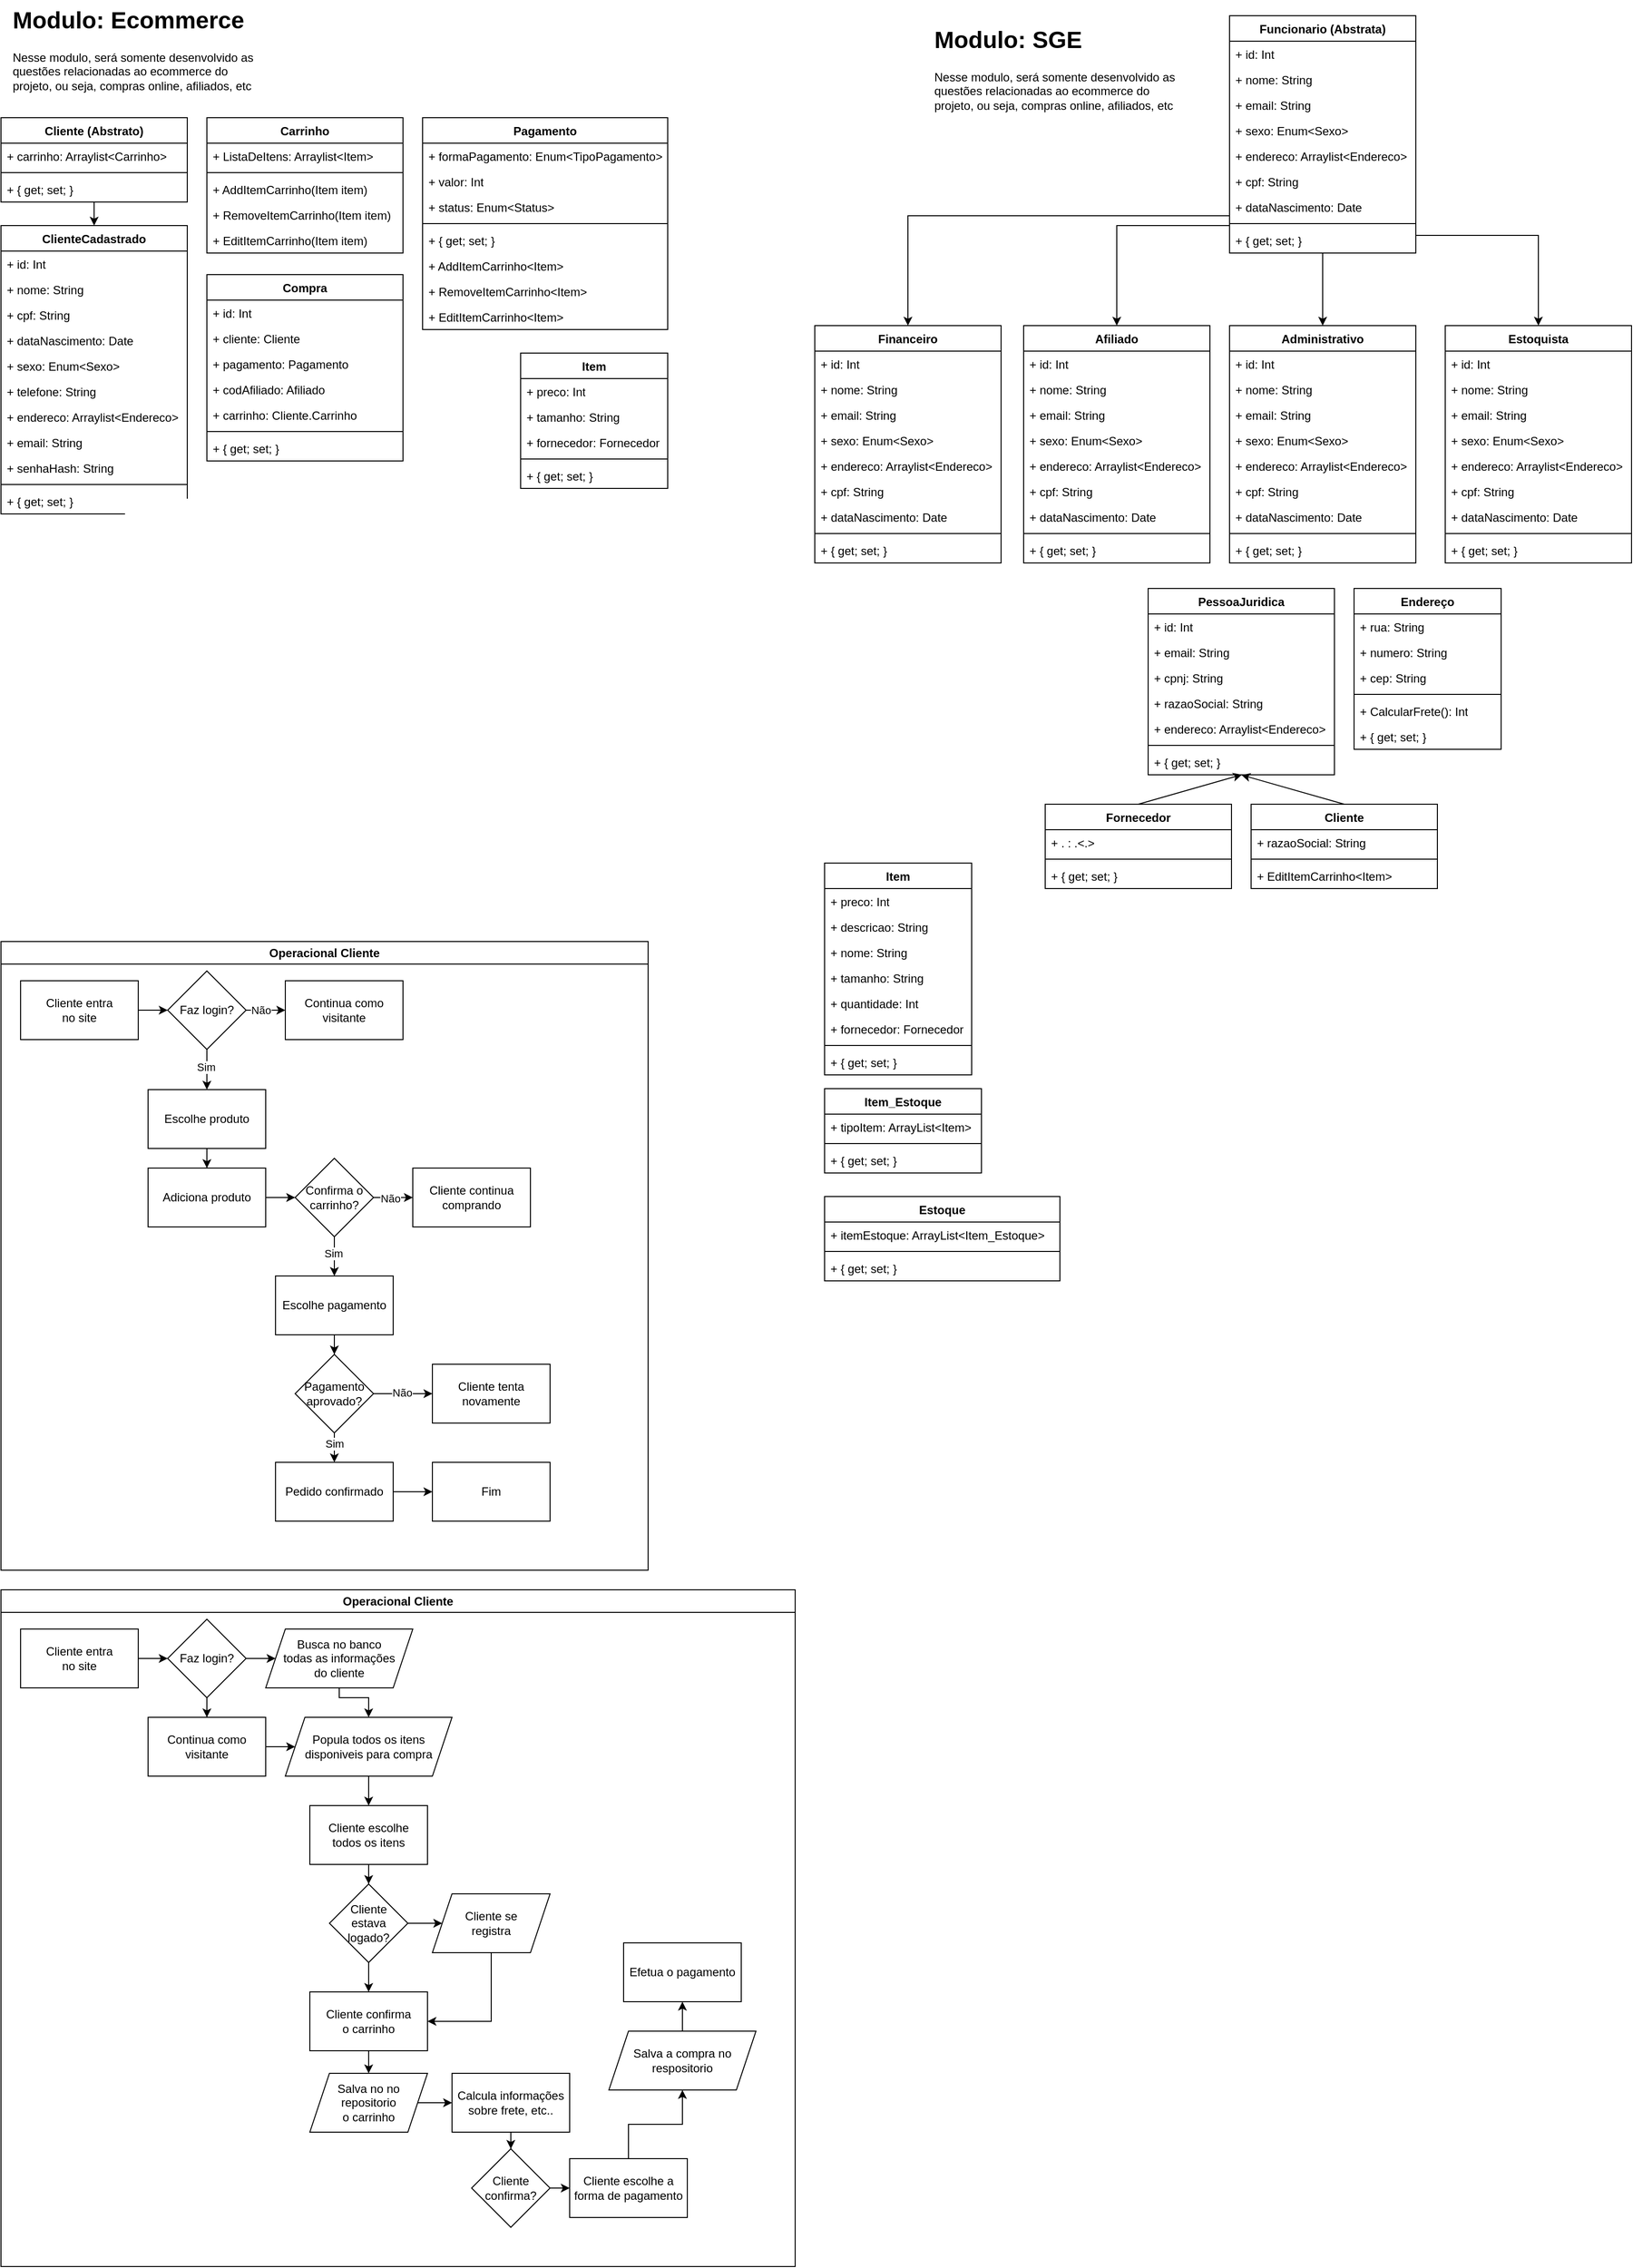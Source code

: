 <mxfile version="26.1.1">
  <diagram id="C5RBs43oDa-KdzZeNtuy" name="Page-1">
    <mxGraphModel dx="4412" dy="1935" grid="1" gridSize="10" guides="1" tooltips="1" connect="1" arrows="1" fold="1" page="1" pageScale="1" pageWidth="827" pageHeight="1169" math="0" shadow="0">
      <root>
        <mxCell id="WIyWlLk6GJQsqaUBKTNV-0" />
        <mxCell id="WIyWlLk6GJQsqaUBKTNV-1" parent="WIyWlLk6GJQsqaUBKTNV-0" />
        <mxCell id="A4OIgMwKk5qKypxNxU2f-38" value="" style="edgeStyle=orthogonalEdgeStyle;rounded=0;orthogonalLoop=1;jettySize=auto;html=1;" edge="1" parent="WIyWlLk6GJQsqaUBKTNV-1" source="A4OIgMwKk5qKypxNxU2f-0" target="A4OIgMwKk5qKypxNxU2f-34">
          <mxGeometry relative="1" as="geometry" />
        </mxCell>
        <mxCell id="A4OIgMwKk5qKypxNxU2f-0" value="Cliente (Abstrato)" style="swimlane;fontStyle=1;align=center;verticalAlign=top;childLayout=stackLayout;horizontal=1;startSize=26;horizontalStack=0;resizeParent=1;resizeParentMax=0;resizeLast=0;collapsible=1;marginBottom=0;whiteSpace=wrap;html=1;" vertex="1" parent="WIyWlLk6GJQsqaUBKTNV-1">
          <mxGeometry x="-800" y="160" width="190" height="86" as="geometry" />
        </mxCell>
        <mxCell id="A4OIgMwKk5qKypxNxU2f-1" value="+ carrinho: Arraylist&amp;lt;Carrinho&amp;gt;" style="text;strokeColor=none;fillColor=none;align=left;verticalAlign=top;spacingLeft=4;spacingRight=4;overflow=hidden;rotatable=0;points=[[0,0.5],[1,0.5]];portConstraint=eastwest;whiteSpace=wrap;html=1;" vertex="1" parent="A4OIgMwKk5qKypxNxU2f-0">
          <mxGeometry y="26" width="190" height="26" as="geometry" />
        </mxCell>
        <mxCell id="A4OIgMwKk5qKypxNxU2f-2" value="" style="line;strokeWidth=1;fillColor=none;align=left;verticalAlign=middle;spacingTop=-1;spacingLeft=3;spacingRight=3;rotatable=0;labelPosition=right;points=[];portConstraint=eastwest;strokeColor=inherit;" vertex="1" parent="A4OIgMwKk5qKypxNxU2f-0">
          <mxGeometry y="52" width="190" height="8" as="geometry" />
        </mxCell>
        <mxCell id="A4OIgMwKk5qKypxNxU2f-5" value="+ { get; set; }" style="text;strokeColor=none;fillColor=none;align=left;verticalAlign=top;spacingLeft=4;spacingRight=4;overflow=hidden;rotatable=0;points=[[0,0.5],[1,0.5]];portConstraint=eastwest;whiteSpace=wrap;html=1;" vertex="1" parent="A4OIgMwKk5qKypxNxU2f-0">
          <mxGeometry y="60" width="190" height="26" as="geometry" />
        </mxCell>
        <mxCell id="A4OIgMwKk5qKypxNxU2f-6" value="Item" style="swimlane;fontStyle=1;align=center;verticalAlign=top;childLayout=stackLayout;horizontal=1;startSize=26;horizontalStack=0;resizeParent=1;resizeParentMax=0;resizeLast=0;collapsible=1;marginBottom=0;whiteSpace=wrap;html=1;" vertex="1" parent="WIyWlLk6GJQsqaUBKTNV-1">
          <mxGeometry x="-270" y="400" width="150" height="138" as="geometry" />
        </mxCell>
        <mxCell id="A4OIgMwKk5qKypxNxU2f-7" value="+ preco: Int" style="text;strokeColor=none;fillColor=none;align=left;verticalAlign=top;spacingLeft=4;spacingRight=4;overflow=hidden;rotatable=0;points=[[0,0.5],[1,0.5]];portConstraint=eastwest;whiteSpace=wrap;html=1;" vertex="1" parent="A4OIgMwKk5qKypxNxU2f-6">
          <mxGeometry y="26" width="150" height="26" as="geometry" />
        </mxCell>
        <mxCell id="A4OIgMwKk5qKypxNxU2f-12" value="+ tamanho: String" style="text;strokeColor=none;fillColor=none;align=left;verticalAlign=top;spacingLeft=4;spacingRight=4;overflow=hidden;rotatable=0;points=[[0,0.5],[1,0.5]];portConstraint=eastwest;whiteSpace=wrap;html=1;" vertex="1" parent="A4OIgMwKk5qKypxNxU2f-6">
          <mxGeometry y="52" width="150" height="26" as="geometry" />
        </mxCell>
        <mxCell id="A4OIgMwKk5qKypxNxU2f-13" value="+ fornecedor: Fornecedor" style="text;strokeColor=none;fillColor=none;align=left;verticalAlign=top;spacingLeft=4;spacingRight=4;overflow=hidden;rotatable=0;points=[[0,0.5],[1,0.5]];portConstraint=eastwest;whiteSpace=wrap;html=1;" vertex="1" parent="A4OIgMwKk5qKypxNxU2f-6">
          <mxGeometry y="78" width="150" height="26" as="geometry" />
        </mxCell>
        <mxCell id="A4OIgMwKk5qKypxNxU2f-8" value="" style="line;strokeWidth=1;fillColor=none;align=left;verticalAlign=middle;spacingTop=-1;spacingLeft=3;spacingRight=3;rotatable=0;labelPosition=right;points=[];portConstraint=eastwest;strokeColor=inherit;" vertex="1" parent="A4OIgMwKk5qKypxNxU2f-6">
          <mxGeometry y="104" width="150" height="8" as="geometry" />
        </mxCell>
        <mxCell id="A4OIgMwKk5qKypxNxU2f-11" value="+ { get; set; }" style="text;strokeColor=none;fillColor=none;align=left;verticalAlign=top;spacingLeft=4;spacingRight=4;overflow=hidden;rotatable=0;points=[[0,0.5],[1,0.5]];portConstraint=eastwest;whiteSpace=wrap;html=1;" vertex="1" parent="A4OIgMwKk5qKypxNxU2f-6">
          <mxGeometry y="112" width="150" height="26" as="geometry" />
        </mxCell>
        <mxCell id="A4OIgMwKk5qKypxNxU2f-27" value="Carrinho" style="swimlane;fontStyle=1;align=center;verticalAlign=top;childLayout=stackLayout;horizontal=1;startSize=26;horizontalStack=0;resizeParent=1;resizeParentMax=0;resizeLast=0;collapsible=1;marginBottom=0;whiteSpace=wrap;html=1;" vertex="1" parent="WIyWlLk6GJQsqaUBKTNV-1">
          <mxGeometry x="-590" y="160" width="200" height="138" as="geometry" />
        </mxCell>
        <mxCell id="A4OIgMwKk5qKypxNxU2f-28" value="+ ListaDeItens: Arraylist&amp;lt;Item&amp;gt;" style="text;strokeColor=none;fillColor=none;align=left;verticalAlign=top;spacingLeft=4;spacingRight=4;overflow=hidden;rotatable=0;points=[[0,0.5],[1,0.5]];portConstraint=eastwest;whiteSpace=wrap;html=1;" vertex="1" parent="A4OIgMwKk5qKypxNxU2f-27">
          <mxGeometry y="26" width="200" height="26" as="geometry" />
        </mxCell>
        <mxCell id="A4OIgMwKk5qKypxNxU2f-29" value="" style="line;strokeWidth=1;fillColor=none;align=left;verticalAlign=middle;spacingTop=-1;spacingLeft=3;spacingRight=3;rotatable=0;labelPosition=right;points=[];portConstraint=eastwest;strokeColor=inherit;" vertex="1" parent="A4OIgMwKk5qKypxNxU2f-27">
          <mxGeometry y="52" width="200" height="8" as="geometry" />
        </mxCell>
        <mxCell id="A4OIgMwKk5qKypxNxU2f-30" value="+ AddItemCarrinho(Item item)" style="text;strokeColor=none;fillColor=none;align=left;verticalAlign=top;spacingLeft=4;spacingRight=4;overflow=hidden;rotatable=0;points=[[0,0.5],[1,0.5]];portConstraint=eastwest;whiteSpace=wrap;html=1;" vertex="1" parent="A4OIgMwKk5qKypxNxU2f-27">
          <mxGeometry y="60" width="200" height="26" as="geometry" />
        </mxCell>
        <mxCell id="A4OIgMwKk5qKypxNxU2f-31" value="+ RemoveItemCarrinho(Item item)" style="text;strokeColor=none;fillColor=none;align=left;verticalAlign=top;spacingLeft=4;spacingRight=4;overflow=hidden;rotatable=0;points=[[0,0.5],[1,0.5]];portConstraint=eastwest;whiteSpace=wrap;html=1;" vertex="1" parent="A4OIgMwKk5qKypxNxU2f-27">
          <mxGeometry y="86" width="200" height="26" as="geometry" />
        </mxCell>
        <mxCell id="A4OIgMwKk5qKypxNxU2f-32" value="+ EditItemCarrinho(Item item)" style="text;strokeColor=none;fillColor=none;align=left;verticalAlign=top;spacingLeft=4;spacingRight=4;overflow=hidden;rotatable=0;points=[[0,0.5],[1,0.5]];portConstraint=eastwest;whiteSpace=wrap;html=1;" vertex="1" parent="A4OIgMwKk5qKypxNxU2f-27">
          <mxGeometry y="112" width="200" height="26" as="geometry" />
        </mxCell>
        <mxCell id="A4OIgMwKk5qKypxNxU2f-34" value="ClienteCadastrado" style="swimlane;fontStyle=1;align=center;verticalAlign=top;childLayout=stackLayout;horizontal=1;startSize=26;horizontalStack=0;resizeParent=1;resizeParentMax=0;resizeLast=0;collapsible=1;marginBottom=0;whiteSpace=wrap;html=1;" vertex="1" parent="WIyWlLk6GJQsqaUBKTNV-1">
          <mxGeometry x="-800" y="270" width="190" height="294" as="geometry" />
        </mxCell>
        <mxCell id="A4OIgMwKk5qKypxNxU2f-46" value="+ id: Int" style="text;strokeColor=none;fillColor=none;align=left;verticalAlign=top;spacingLeft=4;spacingRight=4;overflow=hidden;rotatable=0;points=[[0,0.5],[1,0.5]];portConstraint=eastwest;whiteSpace=wrap;html=1;" vertex="1" parent="A4OIgMwKk5qKypxNxU2f-34">
          <mxGeometry y="26" width="190" height="26" as="geometry" />
        </mxCell>
        <mxCell id="A4OIgMwKk5qKypxNxU2f-35" value="+ nome: String" style="text;strokeColor=none;fillColor=none;align=left;verticalAlign=top;spacingLeft=4;spacingRight=4;overflow=hidden;rotatable=0;points=[[0,0.5],[1,0.5]];portConstraint=eastwest;whiteSpace=wrap;html=1;" vertex="1" parent="A4OIgMwKk5qKypxNxU2f-34">
          <mxGeometry y="52" width="190" height="26" as="geometry" />
        </mxCell>
        <mxCell id="A4OIgMwKk5qKypxNxU2f-39" value="+ cpf: String" style="text;strokeColor=none;fillColor=none;align=left;verticalAlign=top;spacingLeft=4;spacingRight=4;overflow=hidden;rotatable=0;points=[[0,0.5],[1,0.5]];portConstraint=eastwest;whiteSpace=wrap;html=1;" vertex="1" parent="A4OIgMwKk5qKypxNxU2f-34">
          <mxGeometry y="78" width="190" height="26" as="geometry" />
        </mxCell>
        <mxCell id="A4OIgMwKk5qKypxNxU2f-40" value="+ dataNascimento: Date" style="text;strokeColor=none;fillColor=none;align=left;verticalAlign=top;spacingLeft=4;spacingRight=4;overflow=hidden;rotatable=0;points=[[0,0.5],[1,0.5]];portConstraint=eastwest;whiteSpace=wrap;html=1;" vertex="1" parent="A4OIgMwKk5qKypxNxU2f-34">
          <mxGeometry y="104" width="190" height="26" as="geometry" />
        </mxCell>
        <mxCell id="A4OIgMwKk5qKypxNxU2f-41" value="+ sexo: Enum&amp;lt;Sexo&amp;gt;" style="text;strokeColor=none;fillColor=none;align=left;verticalAlign=top;spacingLeft=4;spacingRight=4;overflow=hidden;rotatable=0;points=[[0,0.5],[1,0.5]];portConstraint=eastwest;whiteSpace=wrap;html=1;" vertex="1" parent="A4OIgMwKk5qKypxNxU2f-34">
          <mxGeometry y="130" width="190" height="26" as="geometry" />
        </mxCell>
        <mxCell id="A4OIgMwKk5qKypxNxU2f-43" value="+ telefone: String" style="text;strokeColor=none;fillColor=none;align=left;verticalAlign=top;spacingLeft=4;spacingRight=4;overflow=hidden;rotatable=0;points=[[0,0.5],[1,0.5]];portConstraint=eastwest;whiteSpace=wrap;html=1;" vertex="1" parent="A4OIgMwKk5qKypxNxU2f-34">
          <mxGeometry y="156" width="190" height="26" as="geometry" />
        </mxCell>
        <mxCell id="A4OIgMwKk5qKypxNxU2f-44" value="+ endereco: Arraylist&amp;lt;Endereco&amp;gt;" style="text;strokeColor=none;fillColor=none;align=left;verticalAlign=top;spacingLeft=4;spacingRight=4;overflow=hidden;rotatable=0;points=[[0,0.5],[1,0.5]];portConstraint=eastwest;whiteSpace=wrap;html=1;" vertex="1" parent="A4OIgMwKk5qKypxNxU2f-34">
          <mxGeometry y="182" width="190" height="26" as="geometry" />
        </mxCell>
        <mxCell id="A4OIgMwKk5qKypxNxU2f-137" value="+ email: String" style="text;strokeColor=none;fillColor=none;align=left;verticalAlign=top;spacingLeft=4;spacingRight=4;overflow=hidden;rotatable=0;points=[[0,0.5],[1,0.5]];portConstraint=eastwest;whiteSpace=wrap;html=1;" vertex="1" parent="A4OIgMwKk5qKypxNxU2f-34">
          <mxGeometry y="208" width="190" height="26" as="geometry" />
        </mxCell>
        <mxCell id="A4OIgMwKk5qKypxNxU2f-45" value="+ senhaHash: String" style="text;strokeColor=none;fillColor=none;align=left;verticalAlign=top;spacingLeft=4;spacingRight=4;overflow=hidden;rotatable=0;points=[[0,0.5],[1,0.5]];portConstraint=eastwest;whiteSpace=wrap;html=1;" vertex="1" parent="A4OIgMwKk5qKypxNxU2f-34">
          <mxGeometry y="234" width="190" height="26" as="geometry" />
        </mxCell>
        <mxCell id="A4OIgMwKk5qKypxNxU2f-36" value="" style="line;strokeWidth=1;fillColor=none;align=left;verticalAlign=middle;spacingTop=-1;spacingLeft=3;spacingRight=3;rotatable=0;labelPosition=right;points=[];portConstraint=eastwest;strokeColor=inherit;" vertex="1" parent="A4OIgMwKk5qKypxNxU2f-34">
          <mxGeometry y="260" width="190" height="8" as="geometry" />
        </mxCell>
        <mxCell id="A4OIgMwKk5qKypxNxU2f-37" value="+ { get; set; }" style="text;strokeColor=none;fillColor=none;align=left;verticalAlign=top;spacingLeft=4;spacingRight=4;overflow=hidden;rotatable=0;points=[[0,0.5],[1,0.5]];portConstraint=eastwest;whiteSpace=wrap;html=1;" vertex="1" parent="A4OIgMwKk5qKypxNxU2f-34">
          <mxGeometry y="268" width="190" height="26" as="geometry" />
        </mxCell>
        <mxCell id="A4OIgMwKk5qKypxNxU2f-61" value="Compra" style="swimlane;fontStyle=1;align=center;verticalAlign=top;childLayout=stackLayout;horizontal=1;startSize=26;horizontalStack=0;resizeParent=1;resizeParentMax=0;resizeLast=0;collapsible=1;marginBottom=0;whiteSpace=wrap;html=1;" vertex="1" parent="WIyWlLk6GJQsqaUBKTNV-1">
          <mxGeometry x="-590" y="320" width="200" height="190" as="geometry" />
        </mxCell>
        <mxCell id="A4OIgMwKk5qKypxNxU2f-100" value="+ id: Int" style="text;strokeColor=none;fillColor=none;align=left;verticalAlign=top;spacingLeft=4;spacingRight=4;overflow=hidden;rotatable=0;points=[[0,0.5],[1,0.5]];portConstraint=eastwest;whiteSpace=wrap;html=1;" vertex="1" parent="A4OIgMwKk5qKypxNxU2f-61">
          <mxGeometry y="26" width="200" height="26" as="geometry" />
        </mxCell>
        <mxCell id="A4OIgMwKk5qKypxNxU2f-79" value="+ cliente: Cliente" style="text;strokeColor=none;fillColor=none;align=left;verticalAlign=top;spacingLeft=4;spacingRight=4;overflow=hidden;rotatable=0;points=[[0,0.5],[1,0.5]];portConstraint=eastwest;whiteSpace=wrap;html=1;" vertex="1" parent="A4OIgMwKk5qKypxNxU2f-61">
          <mxGeometry y="52" width="200" height="26" as="geometry" />
        </mxCell>
        <mxCell id="A4OIgMwKk5qKypxNxU2f-341" value="+ pagamento: Pagamento" style="text;strokeColor=none;fillColor=none;align=left;verticalAlign=top;spacingLeft=4;spacingRight=4;overflow=hidden;rotatable=0;points=[[0,0.5],[1,0.5]];portConstraint=eastwest;whiteSpace=wrap;html=1;" vertex="1" parent="A4OIgMwKk5qKypxNxU2f-61">
          <mxGeometry y="78" width="200" height="26" as="geometry" />
        </mxCell>
        <mxCell id="A4OIgMwKk5qKypxNxU2f-342" value="+ codAfiliado: Afiliado" style="text;strokeColor=none;fillColor=none;align=left;verticalAlign=top;spacingLeft=4;spacingRight=4;overflow=hidden;rotatable=0;points=[[0,0.5],[1,0.5]];portConstraint=eastwest;whiteSpace=wrap;html=1;" vertex="1" parent="A4OIgMwKk5qKypxNxU2f-61">
          <mxGeometry y="104" width="200" height="26" as="geometry" />
        </mxCell>
        <mxCell id="A4OIgMwKk5qKypxNxU2f-62" value="+ carrinho: Cliente.Carrinho" style="text;strokeColor=none;fillColor=none;align=left;verticalAlign=top;spacingLeft=4;spacingRight=4;overflow=hidden;rotatable=0;points=[[0,0.5],[1,0.5]];portConstraint=eastwest;whiteSpace=wrap;html=1;" vertex="1" parent="A4OIgMwKk5qKypxNxU2f-61">
          <mxGeometry y="130" width="200" height="26" as="geometry" />
        </mxCell>
        <mxCell id="A4OIgMwKk5qKypxNxU2f-63" value="" style="line;strokeWidth=1;fillColor=none;align=left;verticalAlign=middle;spacingTop=-1;spacingLeft=3;spacingRight=3;rotatable=0;labelPosition=right;points=[];portConstraint=eastwest;strokeColor=inherit;" vertex="1" parent="A4OIgMwKk5qKypxNxU2f-61">
          <mxGeometry y="156" width="200" height="8" as="geometry" />
        </mxCell>
        <mxCell id="A4OIgMwKk5qKypxNxU2f-64" value="+ { get; set; }" style="text;strokeColor=none;fillColor=none;align=left;verticalAlign=top;spacingLeft=4;spacingRight=4;overflow=hidden;rotatable=0;points=[[0,0.5],[1,0.5]];portConstraint=eastwest;whiteSpace=wrap;html=1;" vertex="1" parent="A4OIgMwKk5qKypxNxU2f-61">
          <mxGeometry y="164" width="200" height="26" as="geometry" />
        </mxCell>
        <mxCell id="A4OIgMwKk5qKypxNxU2f-81" value="Pagamento" style="swimlane;fontStyle=1;align=center;verticalAlign=top;childLayout=stackLayout;horizontal=1;startSize=26;horizontalStack=0;resizeParent=1;resizeParentMax=0;resizeLast=0;collapsible=1;marginBottom=0;whiteSpace=wrap;html=1;" vertex="1" parent="WIyWlLk6GJQsqaUBKTNV-1">
          <mxGeometry x="-370" y="160" width="250" height="216" as="geometry" />
        </mxCell>
        <mxCell id="A4OIgMwKk5qKypxNxU2f-87" value="+ formaPagamento: Enum&amp;lt;TipoPagamento&amp;gt;" style="text;strokeColor=none;fillColor=none;align=left;verticalAlign=top;spacingLeft=4;spacingRight=4;overflow=hidden;rotatable=0;points=[[0,0.5],[1,0.5]];portConstraint=eastwest;whiteSpace=wrap;html=1;" vertex="1" parent="A4OIgMwKk5qKypxNxU2f-81">
          <mxGeometry y="26" width="250" height="26" as="geometry" />
        </mxCell>
        <mxCell id="A4OIgMwKk5qKypxNxU2f-82" value="+ valor: Int" style="text;strokeColor=none;fillColor=none;align=left;verticalAlign=top;spacingLeft=4;spacingRight=4;overflow=hidden;rotatable=0;points=[[0,0.5],[1,0.5]];portConstraint=eastwest;whiteSpace=wrap;html=1;" vertex="1" parent="A4OIgMwKk5qKypxNxU2f-81">
          <mxGeometry y="52" width="250" height="26" as="geometry" />
        </mxCell>
        <mxCell id="A4OIgMwKk5qKypxNxU2f-88" value="+ status: Enum&amp;lt;Status&amp;gt;" style="text;strokeColor=none;fillColor=none;align=left;verticalAlign=top;spacingLeft=4;spacingRight=4;overflow=hidden;rotatable=0;points=[[0,0.5],[1,0.5]];portConstraint=eastwest;whiteSpace=wrap;html=1;" vertex="1" parent="A4OIgMwKk5qKypxNxU2f-81">
          <mxGeometry y="78" width="250" height="26" as="geometry" />
        </mxCell>
        <mxCell id="A4OIgMwKk5qKypxNxU2f-83" value="" style="line;strokeWidth=1;fillColor=none;align=left;verticalAlign=middle;spacingTop=-1;spacingLeft=3;spacingRight=3;rotatable=0;labelPosition=right;points=[];portConstraint=eastwest;strokeColor=inherit;" vertex="1" parent="A4OIgMwKk5qKypxNxU2f-81">
          <mxGeometry y="104" width="250" height="8" as="geometry" />
        </mxCell>
        <mxCell id="A4OIgMwKk5qKypxNxU2f-151" value="+ { get; set; }" style="text;strokeColor=none;fillColor=none;align=left;verticalAlign=top;spacingLeft=4;spacingRight=4;overflow=hidden;rotatable=0;points=[[0,0.5],[1,0.5]];portConstraint=eastwest;whiteSpace=wrap;html=1;" vertex="1" parent="A4OIgMwKk5qKypxNxU2f-81">
          <mxGeometry y="112" width="250" height="26" as="geometry" />
        </mxCell>
        <mxCell id="A4OIgMwKk5qKypxNxU2f-84" value="+ AddItemCarrinho&amp;lt;Item&amp;gt;" style="text;strokeColor=none;fillColor=none;align=left;verticalAlign=top;spacingLeft=4;spacingRight=4;overflow=hidden;rotatable=0;points=[[0,0.5],[1,0.5]];portConstraint=eastwest;whiteSpace=wrap;html=1;" vertex="1" parent="A4OIgMwKk5qKypxNxU2f-81">
          <mxGeometry y="138" width="250" height="26" as="geometry" />
        </mxCell>
        <mxCell id="A4OIgMwKk5qKypxNxU2f-85" value="+ RemoveItemCarrinho&amp;lt;Item&amp;gt;" style="text;strokeColor=none;fillColor=none;align=left;verticalAlign=top;spacingLeft=4;spacingRight=4;overflow=hidden;rotatable=0;points=[[0,0.5],[1,0.5]];portConstraint=eastwest;whiteSpace=wrap;html=1;" vertex="1" parent="A4OIgMwKk5qKypxNxU2f-81">
          <mxGeometry y="164" width="250" height="26" as="geometry" />
        </mxCell>
        <mxCell id="A4OIgMwKk5qKypxNxU2f-86" value="+ EditItemCarrinho&amp;lt;Item&amp;gt;" style="text;strokeColor=none;fillColor=none;align=left;verticalAlign=top;spacingLeft=4;spacingRight=4;overflow=hidden;rotatable=0;points=[[0,0.5],[1,0.5]];portConstraint=eastwest;whiteSpace=wrap;html=1;" vertex="1" parent="A4OIgMwKk5qKypxNxU2f-81">
          <mxGeometry y="190" width="250" height="26" as="geometry" />
        </mxCell>
        <mxCell id="A4OIgMwKk5qKypxNxU2f-162" value="" style="edgeStyle=orthogonalEdgeStyle;rounded=0;orthogonalLoop=1;jettySize=auto;html=1;" edge="1" parent="WIyWlLk6GJQsqaUBKTNV-1" source="A4OIgMwKk5qKypxNxU2f-89" target="A4OIgMwKk5qKypxNxU2f-152">
          <mxGeometry relative="1" as="geometry">
            <Array as="points">
              <mxPoint x="768" y="280" />
            </Array>
          </mxGeometry>
        </mxCell>
        <mxCell id="A4OIgMwKk5qKypxNxU2f-184" value="" style="edgeStyle=orthogonalEdgeStyle;rounded=0;orthogonalLoop=1;jettySize=auto;html=1;" edge="1" parent="WIyWlLk6GJQsqaUBKTNV-1" source="A4OIgMwKk5qKypxNxU2f-89" target="A4OIgMwKk5qKypxNxU2f-174">
          <mxGeometry relative="1" as="geometry">
            <Array as="points">
              <mxPoint x="548" y="280" />
            </Array>
          </mxGeometry>
        </mxCell>
        <mxCell id="A4OIgMwKk5qKypxNxU2f-195" value="" style="edgeStyle=orthogonalEdgeStyle;rounded=0;orthogonalLoop=1;jettySize=auto;html=1;" edge="1" parent="WIyWlLk6GJQsqaUBKTNV-1" source="A4OIgMwKk5qKypxNxU2f-89" target="A4OIgMwKk5qKypxNxU2f-185">
          <mxGeometry relative="1" as="geometry">
            <Array as="points">
              <mxPoint x="338" y="270" />
            </Array>
          </mxGeometry>
        </mxCell>
        <mxCell id="A4OIgMwKk5qKypxNxU2f-206" value="" style="edgeStyle=orthogonalEdgeStyle;rounded=0;orthogonalLoop=1;jettySize=auto;html=1;" edge="1" parent="WIyWlLk6GJQsqaUBKTNV-1" source="A4OIgMwKk5qKypxNxU2f-89" target="A4OIgMwKk5qKypxNxU2f-196">
          <mxGeometry relative="1" as="geometry">
            <Array as="points">
              <mxPoint x="125" y="260" />
            </Array>
          </mxGeometry>
        </mxCell>
        <mxCell id="A4OIgMwKk5qKypxNxU2f-89" value="Funcionario (Abstrata)" style="swimlane;fontStyle=1;align=center;verticalAlign=top;childLayout=stackLayout;horizontal=1;startSize=26;horizontalStack=0;resizeParent=1;resizeParentMax=0;resizeLast=0;collapsible=1;marginBottom=0;whiteSpace=wrap;html=1;" vertex="1" parent="WIyWlLk6GJQsqaUBKTNV-1">
          <mxGeometry x="453" y="56" width="190" height="242" as="geometry" />
        </mxCell>
        <mxCell id="A4OIgMwKk5qKypxNxU2f-97" value="+ id: Int" style="text;strokeColor=none;fillColor=none;align=left;verticalAlign=top;spacingLeft=4;spacingRight=4;overflow=hidden;rotatable=0;points=[[0,0.5],[1,0.5]];portConstraint=eastwest;whiteSpace=wrap;html=1;" vertex="1" parent="A4OIgMwKk5qKypxNxU2f-89">
          <mxGeometry y="26" width="190" height="26" as="geometry" />
        </mxCell>
        <mxCell id="A4OIgMwKk5qKypxNxU2f-140" value="+ nome: String" style="text;strokeColor=none;fillColor=none;align=left;verticalAlign=top;spacingLeft=4;spacingRight=4;overflow=hidden;rotatable=0;points=[[0,0.5],[1,0.5]];portConstraint=eastwest;whiteSpace=wrap;html=1;" vertex="1" parent="A4OIgMwKk5qKypxNxU2f-89">
          <mxGeometry y="52" width="190" height="26" as="geometry" />
        </mxCell>
        <mxCell id="A4OIgMwKk5qKypxNxU2f-96" value="+ email: String" style="text;strokeColor=none;fillColor=none;align=left;verticalAlign=top;spacingLeft=4;spacingRight=4;overflow=hidden;rotatable=0;points=[[0,0.5],[1,0.5]];portConstraint=eastwest;whiteSpace=wrap;html=1;" vertex="1" parent="A4OIgMwKk5qKypxNxU2f-89">
          <mxGeometry y="78" width="190" height="26" as="geometry" />
        </mxCell>
        <mxCell id="A4OIgMwKk5qKypxNxU2f-99" value="+ sexo: Enum&amp;lt;Sexo&amp;gt;" style="text;strokeColor=none;fillColor=none;align=left;verticalAlign=top;spacingLeft=4;spacingRight=4;overflow=hidden;rotatable=0;points=[[0,0.5],[1,0.5]];portConstraint=eastwest;whiteSpace=wrap;html=1;" vertex="1" parent="A4OIgMwKk5qKypxNxU2f-89">
          <mxGeometry y="104" width="190" height="26" as="geometry" />
        </mxCell>
        <mxCell id="A4OIgMwKk5qKypxNxU2f-111" value="+ endereco: Arraylist&amp;lt;Endereco&amp;gt;" style="text;strokeColor=none;fillColor=none;align=left;verticalAlign=top;spacingLeft=4;spacingRight=4;overflow=hidden;rotatable=0;points=[[0,0.5],[1,0.5]];portConstraint=eastwest;whiteSpace=wrap;html=1;" vertex="1" parent="A4OIgMwKk5qKypxNxU2f-89">
          <mxGeometry y="130" width="190" height="26" as="geometry" />
        </mxCell>
        <mxCell id="A4OIgMwKk5qKypxNxU2f-138" value="+ cpf: String" style="text;strokeColor=none;fillColor=none;align=left;verticalAlign=top;spacingLeft=4;spacingRight=4;overflow=hidden;rotatable=0;points=[[0,0.5],[1,0.5]];portConstraint=eastwest;whiteSpace=wrap;html=1;" vertex="1" parent="A4OIgMwKk5qKypxNxU2f-89">
          <mxGeometry y="156" width="190" height="26" as="geometry" />
        </mxCell>
        <mxCell id="A4OIgMwKk5qKypxNxU2f-139" value="+ dataNascimento: Date" style="text;strokeColor=none;fillColor=none;align=left;verticalAlign=top;spacingLeft=4;spacingRight=4;overflow=hidden;rotatable=0;points=[[0,0.5],[1,0.5]];portConstraint=eastwest;whiteSpace=wrap;html=1;" vertex="1" parent="A4OIgMwKk5qKypxNxU2f-89">
          <mxGeometry y="182" width="190" height="26" as="geometry" />
        </mxCell>
        <mxCell id="A4OIgMwKk5qKypxNxU2f-91" value="" style="line;strokeWidth=1;fillColor=none;align=left;verticalAlign=middle;spacingTop=-1;spacingLeft=3;spacingRight=3;rotatable=0;labelPosition=right;points=[];portConstraint=eastwest;strokeColor=inherit;" vertex="1" parent="A4OIgMwKk5qKypxNxU2f-89">
          <mxGeometry y="208" width="190" height="8" as="geometry" />
        </mxCell>
        <mxCell id="A4OIgMwKk5qKypxNxU2f-92" value="+ { get; set; }" style="text;strokeColor=none;fillColor=none;align=left;verticalAlign=top;spacingLeft=4;spacingRight=4;overflow=hidden;rotatable=0;points=[[0,0.5],[1,0.5]];portConstraint=eastwest;whiteSpace=wrap;html=1;" vertex="1" parent="A4OIgMwKk5qKypxNxU2f-89">
          <mxGeometry y="216" width="190" height="26" as="geometry" />
        </mxCell>
        <mxCell id="A4OIgMwKk5qKypxNxU2f-104" value="" style="endArrow=classic;html=1;rounded=0;exitX=0.5;exitY=0;exitDx=0;exitDy=0;entryX=0.503;entryY=0.997;entryDx=0;entryDy=0;entryPerimeter=0;" edge="1" parent="WIyWlLk6GJQsqaUBKTNV-1" source="A4OIgMwKk5qKypxNxU2f-143" target="A4OIgMwKk5qKypxNxU2f-131">
          <mxGeometry width="50" height="50" relative="1" as="geometry">
            <mxPoint x="305.0" y="860.0" as="sourcePoint" />
            <mxPoint x="340" y="820" as="targetPoint" />
          </mxGeometry>
        </mxCell>
        <mxCell id="A4OIgMwKk5qKypxNxU2f-125" value="PessoaJuridica" style="swimlane;fontStyle=1;align=center;verticalAlign=top;childLayout=stackLayout;horizontal=1;startSize=26;horizontalStack=0;resizeParent=1;resizeParentMax=0;resizeLast=0;collapsible=1;marginBottom=0;whiteSpace=wrap;html=1;" vertex="1" parent="WIyWlLk6GJQsqaUBKTNV-1">
          <mxGeometry x="370" y="640" width="190" height="190" as="geometry" />
        </mxCell>
        <mxCell id="A4OIgMwKk5qKypxNxU2f-126" value="+ id: Int" style="text;strokeColor=none;fillColor=none;align=left;verticalAlign=top;spacingLeft=4;spacingRight=4;overflow=hidden;rotatable=0;points=[[0,0.5],[1,0.5]];portConstraint=eastwest;whiteSpace=wrap;html=1;" vertex="1" parent="A4OIgMwKk5qKypxNxU2f-125">
          <mxGeometry y="26" width="190" height="26" as="geometry" />
        </mxCell>
        <mxCell id="A4OIgMwKk5qKypxNxU2f-127" value="+ email: String" style="text;strokeColor=none;fillColor=none;align=left;verticalAlign=top;spacingLeft=4;spacingRight=4;overflow=hidden;rotatable=0;points=[[0,0.5],[1,0.5]];portConstraint=eastwest;whiteSpace=wrap;html=1;" vertex="1" parent="A4OIgMwKk5qKypxNxU2f-125">
          <mxGeometry y="52" width="190" height="26" as="geometry" />
        </mxCell>
        <mxCell id="A4OIgMwKk5qKypxNxU2f-141" value="+ cpnj: String" style="text;strokeColor=none;fillColor=none;align=left;verticalAlign=top;spacingLeft=4;spacingRight=4;overflow=hidden;rotatable=0;points=[[0,0.5],[1,0.5]];portConstraint=eastwest;whiteSpace=wrap;html=1;" vertex="1" parent="A4OIgMwKk5qKypxNxU2f-125">
          <mxGeometry y="78" width="190" height="26" as="geometry" />
        </mxCell>
        <mxCell id="A4OIgMwKk5qKypxNxU2f-142" value="+ razaoSocial: String" style="text;strokeColor=none;fillColor=none;align=left;verticalAlign=top;spacingLeft=4;spacingRight=4;overflow=hidden;rotatable=0;points=[[0,0.5],[1,0.5]];portConstraint=eastwest;whiteSpace=wrap;html=1;" vertex="1" parent="A4OIgMwKk5qKypxNxU2f-125">
          <mxGeometry y="104" width="190" height="26" as="geometry" />
        </mxCell>
        <mxCell id="A4OIgMwKk5qKypxNxU2f-129" value="+ endereco: Arraylist&amp;lt;Endereco&amp;gt;" style="text;strokeColor=none;fillColor=none;align=left;verticalAlign=top;spacingLeft=4;spacingRight=4;overflow=hidden;rotatable=0;points=[[0,0.5],[1,0.5]];portConstraint=eastwest;whiteSpace=wrap;html=1;" vertex="1" parent="A4OIgMwKk5qKypxNxU2f-125">
          <mxGeometry y="130" width="190" height="26" as="geometry" />
        </mxCell>
        <mxCell id="A4OIgMwKk5qKypxNxU2f-130" value="" style="line;strokeWidth=1;fillColor=none;align=left;verticalAlign=middle;spacingTop=-1;spacingLeft=3;spacingRight=3;rotatable=0;labelPosition=right;points=[];portConstraint=eastwest;strokeColor=inherit;" vertex="1" parent="A4OIgMwKk5qKypxNxU2f-125">
          <mxGeometry y="156" width="190" height="8" as="geometry" />
        </mxCell>
        <mxCell id="A4OIgMwKk5qKypxNxU2f-131" value="+ { get; set; }" style="text;strokeColor=none;fillColor=none;align=left;verticalAlign=top;spacingLeft=4;spacingRight=4;overflow=hidden;rotatable=0;points=[[0,0.5],[1,0.5]];portConstraint=eastwest;whiteSpace=wrap;html=1;" vertex="1" parent="A4OIgMwKk5qKypxNxU2f-125">
          <mxGeometry y="164" width="190" height="26" as="geometry" />
        </mxCell>
        <mxCell id="A4OIgMwKk5qKypxNxU2f-132" value="Cliente" style="swimlane;fontStyle=1;align=center;verticalAlign=top;childLayout=stackLayout;horizontal=1;startSize=26;horizontalStack=0;resizeParent=1;resizeParentMax=0;resizeLast=0;collapsible=1;marginBottom=0;whiteSpace=wrap;html=1;" vertex="1" parent="WIyWlLk6GJQsqaUBKTNV-1">
          <mxGeometry x="475" y="860" width="190" height="86" as="geometry" />
        </mxCell>
        <mxCell id="A4OIgMwKk5qKypxNxU2f-134" value="+ razaoSocial: String" style="text;strokeColor=none;fillColor=none;align=left;verticalAlign=top;spacingLeft=4;spacingRight=4;overflow=hidden;rotatable=0;points=[[0,0.5],[1,0.5]];portConstraint=eastwest;whiteSpace=wrap;html=1;" vertex="1" parent="A4OIgMwKk5qKypxNxU2f-132">
          <mxGeometry y="26" width="190" height="26" as="geometry" />
        </mxCell>
        <mxCell id="A4OIgMwKk5qKypxNxU2f-135" value="" style="line;strokeWidth=1;fillColor=none;align=left;verticalAlign=middle;spacingTop=-1;spacingLeft=3;spacingRight=3;rotatable=0;labelPosition=right;points=[];portConstraint=eastwest;strokeColor=inherit;" vertex="1" parent="A4OIgMwKk5qKypxNxU2f-132">
          <mxGeometry y="52" width="190" height="8" as="geometry" />
        </mxCell>
        <mxCell id="A4OIgMwKk5qKypxNxU2f-136" value="+ EditItemCarrinho&amp;lt;Item&amp;gt;" style="text;strokeColor=none;fillColor=none;align=left;verticalAlign=top;spacingLeft=4;spacingRight=4;overflow=hidden;rotatable=0;points=[[0,0.5],[1,0.5]];portConstraint=eastwest;whiteSpace=wrap;html=1;" vertex="1" parent="A4OIgMwKk5qKypxNxU2f-132">
          <mxGeometry y="60" width="190" height="26" as="geometry" />
        </mxCell>
        <mxCell id="A4OIgMwKk5qKypxNxU2f-143" value="Fornecedor" style="swimlane;fontStyle=1;align=center;verticalAlign=top;childLayout=stackLayout;horizontal=1;startSize=26;horizontalStack=0;resizeParent=1;resizeParentMax=0;resizeLast=0;collapsible=1;marginBottom=0;whiteSpace=wrap;html=1;" vertex="1" parent="WIyWlLk6GJQsqaUBKTNV-1">
          <mxGeometry x="265" y="860" width="190" height="86" as="geometry" />
        </mxCell>
        <mxCell id="A4OIgMwKk5qKypxNxU2f-148" value="+ . : .&amp;lt;.&amp;gt;" style="text;strokeColor=none;fillColor=none;align=left;verticalAlign=top;spacingLeft=4;spacingRight=4;overflow=hidden;rotatable=0;points=[[0,0.5],[1,0.5]];portConstraint=eastwest;whiteSpace=wrap;html=1;" vertex="1" parent="A4OIgMwKk5qKypxNxU2f-143">
          <mxGeometry y="26" width="190" height="26" as="geometry" />
        </mxCell>
        <mxCell id="A4OIgMwKk5qKypxNxU2f-149" value="" style="line;strokeWidth=1;fillColor=none;align=left;verticalAlign=middle;spacingTop=-1;spacingLeft=3;spacingRight=3;rotatable=0;labelPosition=right;points=[];portConstraint=eastwest;strokeColor=inherit;" vertex="1" parent="A4OIgMwKk5qKypxNxU2f-143">
          <mxGeometry y="52" width="190" height="8" as="geometry" />
        </mxCell>
        <mxCell id="A4OIgMwKk5qKypxNxU2f-150" value="+ { get; set; }" style="text;strokeColor=none;fillColor=none;align=left;verticalAlign=top;spacingLeft=4;spacingRight=4;overflow=hidden;rotatable=0;points=[[0,0.5],[1,0.5]];portConstraint=eastwest;whiteSpace=wrap;html=1;" vertex="1" parent="A4OIgMwKk5qKypxNxU2f-143">
          <mxGeometry y="60" width="190" height="26" as="geometry" />
        </mxCell>
        <mxCell id="A4OIgMwKk5qKypxNxU2f-152" value="Estoquista" style="swimlane;fontStyle=1;align=center;verticalAlign=top;childLayout=stackLayout;horizontal=1;startSize=26;horizontalStack=0;resizeParent=1;resizeParentMax=0;resizeLast=0;collapsible=1;marginBottom=0;whiteSpace=wrap;html=1;" vertex="1" parent="WIyWlLk6GJQsqaUBKTNV-1">
          <mxGeometry x="673" y="372" width="190" height="242" as="geometry" />
        </mxCell>
        <mxCell id="A4OIgMwKk5qKypxNxU2f-153" value="+ id: Int" style="text;strokeColor=none;fillColor=none;align=left;verticalAlign=top;spacingLeft=4;spacingRight=4;overflow=hidden;rotatable=0;points=[[0,0.5],[1,0.5]];portConstraint=eastwest;whiteSpace=wrap;html=1;" vertex="1" parent="A4OIgMwKk5qKypxNxU2f-152">
          <mxGeometry y="26" width="190" height="26" as="geometry" />
        </mxCell>
        <mxCell id="A4OIgMwKk5qKypxNxU2f-154" value="+ nome: String" style="text;strokeColor=none;fillColor=none;align=left;verticalAlign=top;spacingLeft=4;spacingRight=4;overflow=hidden;rotatable=0;points=[[0,0.5],[1,0.5]];portConstraint=eastwest;whiteSpace=wrap;html=1;" vertex="1" parent="A4OIgMwKk5qKypxNxU2f-152">
          <mxGeometry y="52" width="190" height="26" as="geometry" />
        </mxCell>
        <mxCell id="A4OIgMwKk5qKypxNxU2f-155" value="+ email: String" style="text;strokeColor=none;fillColor=none;align=left;verticalAlign=top;spacingLeft=4;spacingRight=4;overflow=hidden;rotatable=0;points=[[0,0.5],[1,0.5]];portConstraint=eastwest;whiteSpace=wrap;html=1;" vertex="1" parent="A4OIgMwKk5qKypxNxU2f-152">
          <mxGeometry y="78" width="190" height="26" as="geometry" />
        </mxCell>
        <mxCell id="A4OIgMwKk5qKypxNxU2f-156" value="+ sexo: Enum&amp;lt;Sexo&amp;gt;" style="text;strokeColor=none;fillColor=none;align=left;verticalAlign=top;spacingLeft=4;spacingRight=4;overflow=hidden;rotatable=0;points=[[0,0.5],[1,0.5]];portConstraint=eastwest;whiteSpace=wrap;html=1;" vertex="1" parent="A4OIgMwKk5qKypxNxU2f-152">
          <mxGeometry y="104" width="190" height="26" as="geometry" />
        </mxCell>
        <mxCell id="A4OIgMwKk5qKypxNxU2f-157" value="+ endereco: Arraylist&amp;lt;Endereco&amp;gt;" style="text;strokeColor=none;fillColor=none;align=left;verticalAlign=top;spacingLeft=4;spacingRight=4;overflow=hidden;rotatable=0;points=[[0,0.5],[1,0.5]];portConstraint=eastwest;whiteSpace=wrap;html=1;" vertex="1" parent="A4OIgMwKk5qKypxNxU2f-152">
          <mxGeometry y="130" width="190" height="26" as="geometry" />
        </mxCell>
        <mxCell id="A4OIgMwKk5qKypxNxU2f-158" value="+ cpf: String" style="text;strokeColor=none;fillColor=none;align=left;verticalAlign=top;spacingLeft=4;spacingRight=4;overflow=hidden;rotatable=0;points=[[0,0.5],[1,0.5]];portConstraint=eastwest;whiteSpace=wrap;html=1;" vertex="1" parent="A4OIgMwKk5qKypxNxU2f-152">
          <mxGeometry y="156" width="190" height="26" as="geometry" />
        </mxCell>
        <mxCell id="A4OIgMwKk5qKypxNxU2f-159" value="+ dataNascimento: Date" style="text;strokeColor=none;fillColor=none;align=left;verticalAlign=top;spacingLeft=4;spacingRight=4;overflow=hidden;rotatable=0;points=[[0,0.5],[1,0.5]];portConstraint=eastwest;whiteSpace=wrap;html=1;" vertex="1" parent="A4OIgMwKk5qKypxNxU2f-152">
          <mxGeometry y="182" width="190" height="26" as="geometry" />
        </mxCell>
        <mxCell id="A4OIgMwKk5qKypxNxU2f-160" value="" style="line;strokeWidth=1;fillColor=none;align=left;verticalAlign=middle;spacingTop=-1;spacingLeft=3;spacingRight=3;rotatable=0;labelPosition=right;points=[];portConstraint=eastwest;strokeColor=inherit;" vertex="1" parent="A4OIgMwKk5qKypxNxU2f-152">
          <mxGeometry y="208" width="190" height="8" as="geometry" />
        </mxCell>
        <mxCell id="A4OIgMwKk5qKypxNxU2f-161" value="+ { get; set; }" style="text;strokeColor=none;fillColor=none;align=left;verticalAlign=top;spacingLeft=4;spacingRight=4;overflow=hidden;rotatable=0;points=[[0,0.5],[1,0.5]];portConstraint=eastwest;whiteSpace=wrap;html=1;" vertex="1" parent="A4OIgMwKk5qKypxNxU2f-152">
          <mxGeometry y="216" width="190" height="26" as="geometry" />
        </mxCell>
        <mxCell id="A4OIgMwKk5qKypxNxU2f-174" value="Administrativo" style="swimlane;fontStyle=1;align=center;verticalAlign=top;childLayout=stackLayout;horizontal=1;startSize=26;horizontalStack=0;resizeParent=1;resizeParentMax=0;resizeLast=0;collapsible=1;marginBottom=0;whiteSpace=wrap;html=1;" vertex="1" parent="WIyWlLk6GJQsqaUBKTNV-1">
          <mxGeometry x="453" y="372" width="190" height="242" as="geometry" />
        </mxCell>
        <mxCell id="A4OIgMwKk5qKypxNxU2f-175" value="+ id: Int" style="text;strokeColor=none;fillColor=none;align=left;verticalAlign=top;spacingLeft=4;spacingRight=4;overflow=hidden;rotatable=0;points=[[0,0.5],[1,0.5]];portConstraint=eastwest;whiteSpace=wrap;html=1;" vertex="1" parent="A4OIgMwKk5qKypxNxU2f-174">
          <mxGeometry y="26" width="190" height="26" as="geometry" />
        </mxCell>
        <mxCell id="A4OIgMwKk5qKypxNxU2f-176" value="+ nome: String" style="text;strokeColor=none;fillColor=none;align=left;verticalAlign=top;spacingLeft=4;spacingRight=4;overflow=hidden;rotatable=0;points=[[0,0.5],[1,0.5]];portConstraint=eastwest;whiteSpace=wrap;html=1;" vertex="1" parent="A4OIgMwKk5qKypxNxU2f-174">
          <mxGeometry y="52" width="190" height="26" as="geometry" />
        </mxCell>
        <mxCell id="A4OIgMwKk5qKypxNxU2f-177" value="+ email: String" style="text;strokeColor=none;fillColor=none;align=left;verticalAlign=top;spacingLeft=4;spacingRight=4;overflow=hidden;rotatable=0;points=[[0,0.5],[1,0.5]];portConstraint=eastwest;whiteSpace=wrap;html=1;" vertex="1" parent="A4OIgMwKk5qKypxNxU2f-174">
          <mxGeometry y="78" width="190" height="26" as="geometry" />
        </mxCell>
        <mxCell id="A4OIgMwKk5qKypxNxU2f-178" value="+ sexo: Enum&amp;lt;Sexo&amp;gt;" style="text;strokeColor=none;fillColor=none;align=left;verticalAlign=top;spacingLeft=4;spacingRight=4;overflow=hidden;rotatable=0;points=[[0,0.5],[1,0.5]];portConstraint=eastwest;whiteSpace=wrap;html=1;" vertex="1" parent="A4OIgMwKk5qKypxNxU2f-174">
          <mxGeometry y="104" width="190" height="26" as="geometry" />
        </mxCell>
        <mxCell id="A4OIgMwKk5qKypxNxU2f-179" value="+ endereco: Arraylist&amp;lt;Endereco&amp;gt;" style="text;strokeColor=none;fillColor=none;align=left;verticalAlign=top;spacingLeft=4;spacingRight=4;overflow=hidden;rotatable=0;points=[[0,0.5],[1,0.5]];portConstraint=eastwest;whiteSpace=wrap;html=1;" vertex="1" parent="A4OIgMwKk5qKypxNxU2f-174">
          <mxGeometry y="130" width="190" height="26" as="geometry" />
        </mxCell>
        <mxCell id="A4OIgMwKk5qKypxNxU2f-180" value="+ cpf: String" style="text;strokeColor=none;fillColor=none;align=left;verticalAlign=top;spacingLeft=4;spacingRight=4;overflow=hidden;rotatable=0;points=[[0,0.5],[1,0.5]];portConstraint=eastwest;whiteSpace=wrap;html=1;" vertex="1" parent="A4OIgMwKk5qKypxNxU2f-174">
          <mxGeometry y="156" width="190" height="26" as="geometry" />
        </mxCell>
        <mxCell id="A4OIgMwKk5qKypxNxU2f-181" value="+ dataNascimento: Date" style="text;strokeColor=none;fillColor=none;align=left;verticalAlign=top;spacingLeft=4;spacingRight=4;overflow=hidden;rotatable=0;points=[[0,0.5],[1,0.5]];portConstraint=eastwest;whiteSpace=wrap;html=1;" vertex="1" parent="A4OIgMwKk5qKypxNxU2f-174">
          <mxGeometry y="182" width="190" height="26" as="geometry" />
        </mxCell>
        <mxCell id="A4OIgMwKk5qKypxNxU2f-182" value="" style="line;strokeWidth=1;fillColor=none;align=left;verticalAlign=middle;spacingTop=-1;spacingLeft=3;spacingRight=3;rotatable=0;labelPosition=right;points=[];portConstraint=eastwest;strokeColor=inherit;" vertex="1" parent="A4OIgMwKk5qKypxNxU2f-174">
          <mxGeometry y="208" width="190" height="8" as="geometry" />
        </mxCell>
        <mxCell id="A4OIgMwKk5qKypxNxU2f-183" value="+ { get; set; }" style="text;strokeColor=none;fillColor=none;align=left;verticalAlign=top;spacingLeft=4;spacingRight=4;overflow=hidden;rotatable=0;points=[[0,0.5],[1,0.5]];portConstraint=eastwest;whiteSpace=wrap;html=1;" vertex="1" parent="A4OIgMwKk5qKypxNxU2f-174">
          <mxGeometry y="216" width="190" height="26" as="geometry" />
        </mxCell>
        <mxCell id="A4OIgMwKk5qKypxNxU2f-185" value="Afiliado" style="swimlane;fontStyle=1;align=center;verticalAlign=top;childLayout=stackLayout;horizontal=1;startSize=26;horizontalStack=0;resizeParent=1;resizeParentMax=0;resizeLast=0;collapsible=1;marginBottom=0;whiteSpace=wrap;html=1;" vertex="1" parent="WIyWlLk6GJQsqaUBKTNV-1">
          <mxGeometry x="243" y="372" width="190" height="242" as="geometry" />
        </mxCell>
        <mxCell id="A4OIgMwKk5qKypxNxU2f-186" value="+ id: Int" style="text;strokeColor=none;fillColor=none;align=left;verticalAlign=top;spacingLeft=4;spacingRight=4;overflow=hidden;rotatable=0;points=[[0,0.5],[1,0.5]];portConstraint=eastwest;whiteSpace=wrap;html=1;" vertex="1" parent="A4OIgMwKk5qKypxNxU2f-185">
          <mxGeometry y="26" width="190" height="26" as="geometry" />
        </mxCell>
        <mxCell id="A4OIgMwKk5qKypxNxU2f-187" value="+ nome: String" style="text;strokeColor=none;fillColor=none;align=left;verticalAlign=top;spacingLeft=4;spacingRight=4;overflow=hidden;rotatable=0;points=[[0,0.5],[1,0.5]];portConstraint=eastwest;whiteSpace=wrap;html=1;" vertex="1" parent="A4OIgMwKk5qKypxNxU2f-185">
          <mxGeometry y="52" width="190" height="26" as="geometry" />
        </mxCell>
        <mxCell id="A4OIgMwKk5qKypxNxU2f-188" value="+ email: String" style="text;strokeColor=none;fillColor=none;align=left;verticalAlign=top;spacingLeft=4;spacingRight=4;overflow=hidden;rotatable=0;points=[[0,0.5],[1,0.5]];portConstraint=eastwest;whiteSpace=wrap;html=1;" vertex="1" parent="A4OIgMwKk5qKypxNxU2f-185">
          <mxGeometry y="78" width="190" height="26" as="geometry" />
        </mxCell>
        <mxCell id="A4OIgMwKk5qKypxNxU2f-189" value="+ sexo: Enum&amp;lt;Sexo&amp;gt;" style="text;strokeColor=none;fillColor=none;align=left;verticalAlign=top;spacingLeft=4;spacingRight=4;overflow=hidden;rotatable=0;points=[[0,0.5],[1,0.5]];portConstraint=eastwest;whiteSpace=wrap;html=1;" vertex="1" parent="A4OIgMwKk5qKypxNxU2f-185">
          <mxGeometry y="104" width="190" height="26" as="geometry" />
        </mxCell>
        <mxCell id="A4OIgMwKk5qKypxNxU2f-190" value="+ endereco: Arraylist&amp;lt;Endereco&amp;gt;" style="text;strokeColor=none;fillColor=none;align=left;verticalAlign=top;spacingLeft=4;spacingRight=4;overflow=hidden;rotatable=0;points=[[0,0.5],[1,0.5]];portConstraint=eastwest;whiteSpace=wrap;html=1;" vertex="1" parent="A4OIgMwKk5qKypxNxU2f-185">
          <mxGeometry y="130" width="190" height="26" as="geometry" />
        </mxCell>
        <mxCell id="A4OIgMwKk5qKypxNxU2f-191" value="+ cpf: String" style="text;strokeColor=none;fillColor=none;align=left;verticalAlign=top;spacingLeft=4;spacingRight=4;overflow=hidden;rotatable=0;points=[[0,0.5],[1,0.5]];portConstraint=eastwest;whiteSpace=wrap;html=1;" vertex="1" parent="A4OIgMwKk5qKypxNxU2f-185">
          <mxGeometry y="156" width="190" height="26" as="geometry" />
        </mxCell>
        <mxCell id="A4OIgMwKk5qKypxNxU2f-192" value="+ dataNascimento: Date" style="text;strokeColor=none;fillColor=none;align=left;verticalAlign=top;spacingLeft=4;spacingRight=4;overflow=hidden;rotatable=0;points=[[0,0.5],[1,0.5]];portConstraint=eastwest;whiteSpace=wrap;html=1;" vertex="1" parent="A4OIgMwKk5qKypxNxU2f-185">
          <mxGeometry y="182" width="190" height="26" as="geometry" />
        </mxCell>
        <mxCell id="A4OIgMwKk5qKypxNxU2f-193" value="" style="line;strokeWidth=1;fillColor=none;align=left;verticalAlign=middle;spacingTop=-1;spacingLeft=3;spacingRight=3;rotatable=0;labelPosition=right;points=[];portConstraint=eastwest;strokeColor=inherit;" vertex="1" parent="A4OIgMwKk5qKypxNxU2f-185">
          <mxGeometry y="208" width="190" height="8" as="geometry" />
        </mxCell>
        <mxCell id="A4OIgMwKk5qKypxNxU2f-194" value="+ { get; set; }" style="text;strokeColor=none;fillColor=none;align=left;verticalAlign=top;spacingLeft=4;spacingRight=4;overflow=hidden;rotatable=0;points=[[0,0.5],[1,0.5]];portConstraint=eastwest;whiteSpace=wrap;html=1;" vertex="1" parent="A4OIgMwKk5qKypxNxU2f-185">
          <mxGeometry y="216" width="190" height="26" as="geometry" />
        </mxCell>
        <mxCell id="A4OIgMwKk5qKypxNxU2f-196" value="Financeiro" style="swimlane;fontStyle=1;align=center;verticalAlign=top;childLayout=stackLayout;horizontal=1;startSize=26;horizontalStack=0;resizeParent=1;resizeParentMax=0;resizeLast=0;collapsible=1;marginBottom=0;whiteSpace=wrap;html=1;" vertex="1" parent="WIyWlLk6GJQsqaUBKTNV-1">
          <mxGeometry x="30" y="372" width="190" height="242" as="geometry" />
        </mxCell>
        <mxCell id="A4OIgMwKk5qKypxNxU2f-197" value="+ id: Int" style="text;strokeColor=none;fillColor=none;align=left;verticalAlign=top;spacingLeft=4;spacingRight=4;overflow=hidden;rotatable=0;points=[[0,0.5],[1,0.5]];portConstraint=eastwest;whiteSpace=wrap;html=1;" vertex="1" parent="A4OIgMwKk5qKypxNxU2f-196">
          <mxGeometry y="26" width="190" height="26" as="geometry" />
        </mxCell>
        <mxCell id="A4OIgMwKk5qKypxNxU2f-198" value="+ nome: String" style="text;strokeColor=none;fillColor=none;align=left;verticalAlign=top;spacingLeft=4;spacingRight=4;overflow=hidden;rotatable=0;points=[[0,0.5],[1,0.5]];portConstraint=eastwest;whiteSpace=wrap;html=1;" vertex="1" parent="A4OIgMwKk5qKypxNxU2f-196">
          <mxGeometry y="52" width="190" height="26" as="geometry" />
        </mxCell>
        <mxCell id="A4OIgMwKk5qKypxNxU2f-199" value="+ email: String" style="text;strokeColor=none;fillColor=none;align=left;verticalAlign=top;spacingLeft=4;spacingRight=4;overflow=hidden;rotatable=0;points=[[0,0.5],[1,0.5]];portConstraint=eastwest;whiteSpace=wrap;html=1;" vertex="1" parent="A4OIgMwKk5qKypxNxU2f-196">
          <mxGeometry y="78" width="190" height="26" as="geometry" />
        </mxCell>
        <mxCell id="A4OIgMwKk5qKypxNxU2f-200" value="+ sexo: Enum&amp;lt;Sexo&amp;gt;" style="text;strokeColor=none;fillColor=none;align=left;verticalAlign=top;spacingLeft=4;spacingRight=4;overflow=hidden;rotatable=0;points=[[0,0.5],[1,0.5]];portConstraint=eastwest;whiteSpace=wrap;html=1;" vertex="1" parent="A4OIgMwKk5qKypxNxU2f-196">
          <mxGeometry y="104" width="190" height="26" as="geometry" />
        </mxCell>
        <mxCell id="A4OIgMwKk5qKypxNxU2f-201" value="+ endereco: Arraylist&amp;lt;Endereco&amp;gt;" style="text;strokeColor=none;fillColor=none;align=left;verticalAlign=top;spacingLeft=4;spacingRight=4;overflow=hidden;rotatable=0;points=[[0,0.5],[1,0.5]];portConstraint=eastwest;whiteSpace=wrap;html=1;" vertex="1" parent="A4OIgMwKk5qKypxNxU2f-196">
          <mxGeometry y="130" width="190" height="26" as="geometry" />
        </mxCell>
        <mxCell id="A4OIgMwKk5qKypxNxU2f-202" value="+ cpf: String" style="text;strokeColor=none;fillColor=none;align=left;verticalAlign=top;spacingLeft=4;spacingRight=4;overflow=hidden;rotatable=0;points=[[0,0.5],[1,0.5]];portConstraint=eastwest;whiteSpace=wrap;html=1;" vertex="1" parent="A4OIgMwKk5qKypxNxU2f-196">
          <mxGeometry y="156" width="190" height="26" as="geometry" />
        </mxCell>
        <mxCell id="A4OIgMwKk5qKypxNxU2f-203" value="+ dataNascimento: Date" style="text;strokeColor=none;fillColor=none;align=left;verticalAlign=top;spacingLeft=4;spacingRight=4;overflow=hidden;rotatable=0;points=[[0,0.5],[1,0.5]];portConstraint=eastwest;whiteSpace=wrap;html=1;" vertex="1" parent="A4OIgMwKk5qKypxNxU2f-196">
          <mxGeometry y="182" width="190" height="26" as="geometry" />
        </mxCell>
        <mxCell id="A4OIgMwKk5qKypxNxU2f-204" value="" style="line;strokeWidth=1;fillColor=none;align=left;verticalAlign=middle;spacingTop=-1;spacingLeft=3;spacingRight=3;rotatable=0;labelPosition=right;points=[];portConstraint=eastwest;strokeColor=inherit;" vertex="1" parent="A4OIgMwKk5qKypxNxU2f-196">
          <mxGeometry y="208" width="190" height="8" as="geometry" />
        </mxCell>
        <mxCell id="A4OIgMwKk5qKypxNxU2f-205" value="+ { get; set; }" style="text;strokeColor=none;fillColor=none;align=left;verticalAlign=top;spacingLeft=4;spacingRight=4;overflow=hidden;rotatable=0;points=[[0,0.5],[1,0.5]];portConstraint=eastwest;whiteSpace=wrap;html=1;" vertex="1" parent="A4OIgMwKk5qKypxNxU2f-196">
          <mxGeometry y="216" width="190" height="26" as="geometry" />
        </mxCell>
        <mxCell id="A4OIgMwKk5qKypxNxU2f-207" value="&lt;h1 style=&quot;margin-top: 0px;&quot;&gt;Modulo: Ecommerce&lt;/h1&gt;&lt;p&gt;Nesse modulo, será somente desenvolvido as questões relacionadas ao ecommerce do projeto, ou seja, compras online, afiliados, etc&lt;/p&gt;" style="text;html=1;whiteSpace=wrap;overflow=hidden;rounded=0;" vertex="1" parent="WIyWlLk6GJQsqaUBKTNV-1">
          <mxGeometry x="-790" y="40" width="250" height="120" as="geometry" />
        </mxCell>
        <mxCell id="A4OIgMwKk5qKypxNxU2f-208" value="&lt;h1 style=&quot;margin-top: 0px;&quot;&gt;Modulo: SGE&lt;/h1&gt;&lt;p&gt;Nesse modulo, será somente desenvolvido as questões relacionadas ao ecommerce do projeto, ou seja, compras online, afiliados, etc&lt;/p&gt;" style="text;html=1;whiteSpace=wrap;overflow=hidden;rounded=0;" vertex="1" parent="WIyWlLk6GJQsqaUBKTNV-1">
          <mxGeometry x="150" y="60" width="250" height="120" as="geometry" />
        </mxCell>
        <mxCell id="A4OIgMwKk5qKypxNxU2f-211" value="Endereço" style="swimlane;fontStyle=1;align=center;verticalAlign=top;childLayout=stackLayout;horizontal=1;startSize=26;horizontalStack=0;resizeParent=1;resizeParentMax=0;resizeLast=0;collapsible=1;marginBottom=0;whiteSpace=wrap;html=1;" vertex="1" parent="WIyWlLk6GJQsqaUBKTNV-1">
          <mxGeometry x="580" y="640" width="150" height="164" as="geometry" />
        </mxCell>
        <mxCell id="A4OIgMwKk5qKypxNxU2f-212" value="+ rua: String" style="text;strokeColor=none;fillColor=none;align=left;verticalAlign=top;spacingLeft=4;spacingRight=4;overflow=hidden;rotatable=0;points=[[0,0.5],[1,0.5]];portConstraint=eastwest;whiteSpace=wrap;html=1;" vertex="1" parent="A4OIgMwKk5qKypxNxU2f-211">
          <mxGeometry y="26" width="150" height="26" as="geometry" />
        </mxCell>
        <mxCell id="A4OIgMwKk5qKypxNxU2f-213" value="+ numero: String" style="text;strokeColor=none;fillColor=none;align=left;verticalAlign=top;spacingLeft=4;spacingRight=4;overflow=hidden;rotatable=0;points=[[0,0.5],[1,0.5]];portConstraint=eastwest;whiteSpace=wrap;html=1;" vertex="1" parent="A4OIgMwKk5qKypxNxU2f-211">
          <mxGeometry y="52" width="150" height="26" as="geometry" />
        </mxCell>
        <mxCell id="A4OIgMwKk5qKypxNxU2f-214" value="+ cep: String" style="text;strokeColor=none;fillColor=none;align=left;verticalAlign=top;spacingLeft=4;spacingRight=4;overflow=hidden;rotatable=0;points=[[0,0.5],[1,0.5]];portConstraint=eastwest;whiteSpace=wrap;html=1;" vertex="1" parent="A4OIgMwKk5qKypxNxU2f-211">
          <mxGeometry y="78" width="150" height="26" as="geometry" />
        </mxCell>
        <mxCell id="A4OIgMwKk5qKypxNxU2f-215" value="" style="line;strokeWidth=1;fillColor=none;align=left;verticalAlign=middle;spacingTop=-1;spacingLeft=3;spacingRight=3;rotatable=0;labelPosition=right;points=[];portConstraint=eastwest;strokeColor=inherit;" vertex="1" parent="A4OIgMwKk5qKypxNxU2f-211">
          <mxGeometry y="104" width="150" height="8" as="geometry" />
        </mxCell>
        <mxCell id="A4OIgMwKk5qKypxNxU2f-216" value="+ CalcularFrete(): Int" style="text;strokeColor=none;fillColor=none;align=left;verticalAlign=top;spacingLeft=4;spacingRight=4;overflow=hidden;rotatable=0;points=[[0,0.5],[1,0.5]];portConstraint=eastwest;whiteSpace=wrap;html=1;" vertex="1" parent="A4OIgMwKk5qKypxNxU2f-211">
          <mxGeometry y="112" width="150" height="26" as="geometry" />
        </mxCell>
        <mxCell id="A4OIgMwKk5qKypxNxU2f-217" value="+ { get; set; }" style="text;strokeColor=none;fillColor=none;align=left;verticalAlign=top;spacingLeft=4;spacingRight=4;overflow=hidden;rotatable=0;points=[[0,0.5],[1,0.5]];portConstraint=eastwest;whiteSpace=wrap;html=1;" vertex="1" parent="A4OIgMwKk5qKypxNxU2f-211">
          <mxGeometry y="138" width="150" height="26" as="geometry" />
        </mxCell>
        <mxCell id="A4OIgMwKk5qKypxNxU2f-218" value="Operacional Cliente" style="swimlane;whiteSpace=wrap;html=1;" vertex="1" parent="WIyWlLk6GJQsqaUBKTNV-1">
          <mxGeometry x="-800" y="1000" width="660" height="641" as="geometry" />
        </mxCell>
        <mxCell id="A4OIgMwKk5qKypxNxU2f-226" value="" style="edgeStyle=orthogonalEdgeStyle;rounded=0;orthogonalLoop=1;jettySize=auto;html=1;" edge="1" parent="A4OIgMwKk5qKypxNxU2f-218" source="A4OIgMwKk5qKypxNxU2f-224" target="A4OIgMwKk5qKypxNxU2f-225">
          <mxGeometry relative="1" as="geometry" />
        </mxCell>
        <mxCell id="A4OIgMwKk5qKypxNxU2f-224" value="&lt;div&gt;Cliente entra&lt;/div&gt;&lt;div&gt;no site&lt;/div&gt;" style="rounded=0;whiteSpace=wrap;html=1;" vertex="1" parent="A4OIgMwKk5qKypxNxU2f-218">
          <mxGeometry x="20" y="40" width="120" height="60" as="geometry" />
        </mxCell>
        <mxCell id="A4OIgMwKk5qKypxNxU2f-228" value="" style="edgeStyle=orthogonalEdgeStyle;rounded=0;orthogonalLoop=1;jettySize=auto;html=1;" edge="1" parent="A4OIgMwKk5qKypxNxU2f-218" source="A4OIgMwKk5qKypxNxU2f-225" target="A4OIgMwKk5qKypxNxU2f-227">
          <mxGeometry relative="1" as="geometry" />
        </mxCell>
        <mxCell id="A4OIgMwKk5qKypxNxU2f-279" value="Não" style="edgeLabel;html=1;align=center;verticalAlign=middle;resizable=0;points=[];" vertex="1" connectable="0" parent="A4OIgMwKk5qKypxNxU2f-228">
          <mxGeometry x="0.081" relative="1" as="geometry">
            <mxPoint x="-7" as="offset" />
          </mxGeometry>
        </mxCell>
        <mxCell id="A4OIgMwKk5qKypxNxU2f-230" value="" style="edgeStyle=orthogonalEdgeStyle;rounded=0;orthogonalLoop=1;jettySize=auto;html=1;" edge="1" parent="A4OIgMwKk5qKypxNxU2f-218" source="A4OIgMwKk5qKypxNxU2f-225" target="A4OIgMwKk5qKypxNxU2f-229">
          <mxGeometry relative="1" as="geometry" />
        </mxCell>
        <mxCell id="A4OIgMwKk5qKypxNxU2f-281" value="Sim" style="edgeLabel;html=1;align=center;verticalAlign=middle;resizable=0;points=[];" vertex="1" connectable="0" parent="A4OIgMwKk5qKypxNxU2f-230">
          <mxGeometry x="-0.126" y="-1" relative="1" as="geometry">
            <mxPoint as="offset" />
          </mxGeometry>
        </mxCell>
        <mxCell id="A4OIgMwKk5qKypxNxU2f-225" value="Faz login?" style="rhombus;whiteSpace=wrap;html=1;rounded=0;" vertex="1" parent="A4OIgMwKk5qKypxNxU2f-218">
          <mxGeometry x="170" y="30" width="80" height="80" as="geometry" />
        </mxCell>
        <mxCell id="A4OIgMwKk5qKypxNxU2f-227" value="Continua como&lt;br&gt;visitante" style="whiteSpace=wrap;html=1;rounded=0;" vertex="1" parent="A4OIgMwKk5qKypxNxU2f-218">
          <mxGeometry x="290" y="40" width="120" height="60" as="geometry" />
        </mxCell>
        <mxCell id="A4OIgMwKk5qKypxNxU2f-232" value="" style="edgeStyle=orthogonalEdgeStyle;rounded=0;orthogonalLoop=1;jettySize=auto;html=1;" edge="1" parent="A4OIgMwKk5qKypxNxU2f-218" source="A4OIgMwKk5qKypxNxU2f-229" target="A4OIgMwKk5qKypxNxU2f-231">
          <mxGeometry relative="1" as="geometry" />
        </mxCell>
        <mxCell id="A4OIgMwKk5qKypxNxU2f-229" value="Escolhe produto" style="whiteSpace=wrap;html=1;rounded=0;" vertex="1" parent="A4OIgMwKk5qKypxNxU2f-218">
          <mxGeometry x="150" y="151" width="120" height="60" as="geometry" />
        </mxCell>
        <mxCell id="A4OIgMwKk5qKypxNxU2f-234" value="" style="edgeStyle=orthogonalEdgeStyle;rounded=0;orthogonalLoop=1;jettySize=auto;html=1;" edge="1" parent="A4OIgMwKk5qKypxNxU2f-218" source="A4OIgMwKk5qKypxNxU2f-231" target="A4OIgMwKk5qKypxNxU2f-233">
          <mxGeometry relative="1" as="geometry" />
        </mxCell>
        <mxCell id="A4OIgMwKk5qKypxNxU2f-231" value="Adiciona produto" style="whiteSpace=wrap;html=1;rounded=0;" vertex="1" parent="A4OIgMwKk5qKypxNxU2f-218">
          <mxGeometry x="150" y="231" width="120" height="60" as="geometry" />
        </mxCell>
        <mxCell id="A4OIgMwKk5qKypxNxU2f-238" value="" style="edgeStyle=orthogonalEdgeStyle;rounded=0;orthogonalLoop=1;jettySize=auto;html=1;" edge="1" parent="A4OIgMwKk5qKypxNxU2f-218" source="A4OIgMwKk5qKypxNxU2f-233" target="A4OIgMwKk5qKypxNxU2f-237">
          <mxGeometry relative="1" as="geometry" />
        </mxCell>
        <mxCell id="A4OIgMwKk5qKypxNxU2f-283" value="Não" style="edgeLabel;html=1;align=center;verticalAlign=middle;resizable=0;points=[];" vertex="1" connectable="0" parent="A4OIgMwKk5qKypxNxU2f-238">
          <mxGeometry x="-0.153" y="-1" relative="1" as="geometry">
            <mxPoint as="offset" />
          </mxGeometry>
        </mxCell>
        <mxCell id="A4OIgMwKk5qKypxNxU2f-240" value="" style="edgeStyle=orthogonalEdgeStyle;rounded=0;orthogonalLoop=1;jettySize=auto;html=1;" edge="1" parent="A4OIgMwKk5qKypxNxU2f-218" source="A4OIgMwKk5qKypxNxU2f-233" target="A4OIgMwKk5qKypxNxU2f-239">
          <mxGeometry relative="1" as="geometry" />
        </mxCell>
        <mxCell id="A4OIgMwKk5qKypxNxU2f-284" value="Sim" style="edgeLabel;html=1;align=center;verticalAlign=middle;resizable=0;points=[];" vertex="1" connectable="0" parent="A4OIgMwKk5qKypxNxU2f-240">
          <mxGeometry x="-0.173" y="-1" relative="1" as="geometry">
            <mxPoint as="offset" />
          </mxGeometry>
        </mxCell>
        <mxCell id="A4OIgMwKk5qKypxNxU2f-233" value="&lt;div&gt;&lt;font&gt;Confirma o&lt;/font&gt;&lt;/div&gt;&lt;div&gt;&lt;font&gt;carrinho&lt;/font&gt;&lt;font&gt;?&lt;/font&gt;&lt;/div&gt;" style="rhombus;whiteSpace=wrap;html=1;rounded=0;" vertex="1" parent="A4OIgMwKk5qKypxNxU2f-218">
          <mxGeometry x="300" y="221" width="80" height="80" as="geometry" />
        </mxCell>
        <mxCell id="A4OIgMwKk5qKypxNxU2f-237" value="&lt;div&gt;Cliente continua&lt;/div&gt;&lt;div&gt;comprando&lt;/div&gt;" style="whiteSpace=wrap;html=1;rounded=0;" vertex="1" parent="A4OIgMwKk5qKypxNxU2f-218">
          <mxGeometry x="420" y="231" width="120" height="60" as="geometry" />
        </mxCell>
        <mxCell id="A4OIgMwKk5qKypxNxU2f-242" value="" style="edgeStyle=orthogonalEdgeStyle;rounded=0;orthogonalLoop=1;jettySize=auto;html=1;" edge="1" parent="A4OIgMwKk5qKypxNxU2f-218" source="A4OIgMwKk5qKypxNxU2f-239" target="A4OIgMwKk5qKypxNxU2f-241">
          <mxGeometry relative="1" as="geometry" />
        </mxCell>
        <mxCell id="A4OIgMwKk5qKypxNxU2f-239" value="Escolhe pagamento" style="whiteSpace=wrap;html=1;rounded=0;" vertex="1" parent="A4OIgMwKk5qKypxNxU2f-218">
          <mxGeometry x="280" y="341" width="120" height="60" as="geometry" />
        </mxCell>
        <mxCell id="A4OIgMwKk5qKypxNxU2f-244" value="" style="edgeStyle=orthogonalEdgeStyle;rounded=0;orthogonalLoop=1;jettySize=auto;html=1;" edge="1" parent="A4OIgMwKk5qKypxNxU2f-218" source="A4OIgMwKk5qKypxNxU2f-241" target="A4OIgMwKk5qKypxNxU2f-243">
          <mxGeometry relative="1" as="geometry" />
        </mxCell>
        <mxCell id="A4OIgMwKk5qKypxNxU2f-285" value="Não" style="edgeLabel;html=1;align=center;verticalAlign=middle;resizable=0;points=[];" vertex="1" connectable="0" parent="A4OIgMwKk5qKypxNxU2f-244">
          <mxGeometry x="-0.048" y="1" relative="1" as="geometry">
            <mxPoint as="offset" />
          </mxGeometry>
        </mxCell>
        <mxCell id="A4OIgMwKk5qKypxNxU2f-246" value="" style="edgeStyle=orthogonalEdgeStyle;rounded=0;orthogonalLoop=1;jettySize=auto;html=1;" edge="1" parent="A4OIgMwKk5qKypxNxU2f-218" source="A4OIgMwKk5qKypxNxU2f-241" target="A4OIgMwKk5qKypxNxU2f-245">
          <mxGeometry relative="1" as="geometry" />
        </mxCell>
        <mxCell id="A4OIgMwKk5qKypxNxU2f-286" value="Sim" style="edgeLabel;html=1;align=center;verticalAlign=middle;resizable=0;points=[];" vertex="1" connectable="0" parent="A4OIgMwKk5qKypxNxU2f-246">
          <mxGeometry x="0.24" relative="1" as="geometry">
            <mxPoint as="offset" />
          </mxGeometry>
        </mxCell>
        <mxCell id="A4OIgMwKk5qKypxNxU2f-241" value="&lt;div&gt;Pagamento&lt;/div&gt;&lt;div&gt;aprovado?&lt;/div&gt;" style="rhombus;whiteSpace=wrap;html=1;rounded=0;" vertex="1" parent="A4OIgMwKk5qKypxNxU2f-218">
          <mxGeometry x="300" y="421" width="80" height="80" as="geometry" />
        </mxCell>
        <mxCell id="A4OIgMwKk5qKypxNxU2f-243" value="Cliente tenta novamente" style="whiteSpace=wrap;html=1;rounded=0;" vertex="1" parent="A4OIgMwKk5qKypxNxU2f-218">
          <mxGeometry x="440" y="431" width="120" height="60" as="geometry" />
        </mxCell>
        <mxCell id="A4OIgMwKk5qKypxNxU2f-250" value="" style="edgeStyle=orthogonalEdgeStyle;rounded=0;orthogonalLoop=1;jettySize=auto;html=1;" edge="1" parent="A4OIgMwKk5qKypxNxU2f-218" source="A4OIgMwKk5qKypxNxU2f-245" target="A4OIgMwKk5qKypxNxU2f-249">
          <mxGeometry relative="1" as="geometry" />
        </mxCell>
        <mxCell id="A4OIgMwKk5qKypxNxU2f-245" value="Pedido confirmado " style="whiteSpace=wrap;html=1;rounded=0;" vertex="1" parent="A4OIgMwKk5qKypxNxU2f-218">
          <mxGeometry x="280" y="531" width="120" height="60" as="geometry" />
        </mxCell>
        <mxCell id="A4OIgMwKk5qKypxNxU2f-249" value="Fim" style="whiteSpace=wrap;html=1;rounded=0;" vertex="1" parent="A4OIgMwKk5qKypxNxU2f-218">
          <mxGeometry x="440" y="531" width="120" height="60" as="geometry" />
        </mxCell>
        <mxCell id="A4OIgMwKk5qKypxNxU2f-251" value="Operacional Cliente" style="swimlane;whiteSpace=wrap;html=1;" vertex="1" parent="WIyWlLk6GJQsqaUBKTNV-1">
          <mxGeometry x="-800" y="1661" width="810" height="690" as="geometry" />
        </mxCell>
        <mxCell id="A4OIgMwKk5qKypxNxU2f-252" value="" style="edgeStyle=orthogonalEdgeStyle;rounded=0;orthogonalLoop=1;jettySize=auto;html=1;" edge="1" parent="A4OIgMwKk5qKypxNxU2f-251" source="A4OIgMwKk5qKypxNxU2f-253" target="A4OIgMwKk5qKypxNxU2f-256">
          <mxGeometry relative="1" as="geometry" />
        </mxCell>
        <mxCell id="A4OIgMwKk5qKypxNxU2f-253" value="&lt;div&gt;Cliente entra&lt;/div&gt;&lt;div&gt;no site&lt;/div&gt;" style="rounded=0;whiteSpace=wrap;html=1;" vertex="1" parent="A4OIgMwKk5qKypxNxU2f-251">
          <mxGeometry x="20" y="40" width="120" height="60" as="geometry" />
        </mxCell>
        <mxCell id="A4OIgMwKk5qKypxNxU2f-290" value="" style="edgeStyle=orthogonalEdgeStyle;rounded=0;orthogonalLoop=1;jettySize=auto;html=1;" edge="1" parent="A4OIgMwKk5qKypxNxU2f-251" source="A4OIgMwKk5qKypxNxU2f-256" target="A4OIgMwKk5qKypxNxU2f-289">
          <mxGeometry relative="1" as="geometry" />
        </mxCell>
        <mxCell id="A4OIgMwKk5qKypxNxU2f-294" value="" style="edgeStyle=orthogonalEdgeStyle;rounded=0;orthogonalLoop=1;jettySize=auto;html=1;" edge="1" parent="A4OIgMwKk5qKypxNxU2f-251" source="A4OIgMwKk5qKypxNxU2f-256" target="A4OIgMwKk5qKypxNxU2f-293">
          <mxGeometry relative="1" as="geometry" />
        </mxCell>
        <mxCell id="A4OIgMwKk5qKypxNxU2f-256" value="Faz login?" style="rhombus;whiteSpace=wrap;html=1;rounded=0;" vertex="1" parent="A4OIgMwKk5qKypxNxU2f-251">
          <mxGeometry x="170" y="30" width="80" height="80" as="geometry" />
        </mxCell>
        <mxCell id="A4OIgMwKk5qKypxNxU2f-297" value="" style="edgeStyle=orthogonalEdgeStyle;rounded=0;orthogonalLoop=1;jettySize=auto;html=1;" edge="1" parent="A4OIgMwKk5qKypxNxU2f-251" source="A4OIgMwKk5qKypxNxU2f-289" target="A4OIgMwKk5qKypxNxU2f-295">
          <mxGeometry relative="1" as="geometry">
            <Array as="points">
              <mxPoint x="345" y="110" />
              <mxPoint x="375" y="110" />
            </Array>
          </mxGeometry>
        </mxCell>
        <mxCell id="A4OIgMwKk5qKypxNxU2f-289" value="&lt;div&gt;Busca no banco&lt;/div&gt;&lt;div&gt;todas as informações&lt;/div&gt;&lt;div&gt;do cliente&lt;/div&gt;" style="shape=parallelogram;perimeter=parallelogramPerimeter;whiteSpace=wrap;html=1;fixedSize=1;rounded=0;" vertex="1" parent="A4OIgMwKk5qKypxNxU2f-251">
          <mxGeometry x="270" y="40" width="150" height="60" as="geometry" />
        </mxCell>
        <mxCell id="A4OIgMwKk5qKypxNxU2f-296" value="" style="edgeStyle=orthogonalEdgeStyle;rounded=0;orthogonalLoop=1;jettySize=auto;html=1;" edge="1" parent="A4OIgMwKk5qKypxNxU2f-251" source="A4OIgMwKk5qKypxNxU2f-293" target="A4OIgMwKk5qKypxNxU2f-295">
          <mxGeometry relative="1" as="geometry" />
        </mxCell>
        <mxCell id="A4OIgMwKk5qKypxNxU2f-293" value="Continua como&lt;br&gt;visitante" style="whiteSpace=wrap;html=1;rounded=0;" vertex="1" parent="A4OIgMwKk5qKypxNxU2f-251">
          <mxGeometry x="150" y="130" width="120" height="60" as="geometry" />
        </mxCell>
        <mxCell id="A4OIgMwKk5qKypxNxU2f-333" value="" style="edgeStyle=orthogonalEdgeStyle;rounded=0;orthogonalLoop=1;jettySize=auto;html=1;entryX=0.5;entryY=0;entryDx=0;entryDy=0;" edge="1" parent="A4OIgMwKk5qKypxNxU2f-251" source="A4OIgMwKk5qKypxNxU2f-295" target="A4OIgMwKk5qKypxNxU2f-298">
          <mxGeometry relative="1" as="geometry" />
        </mxCell>
        <mxCell id="A4OIgMwKk5qKypxNxU2f-295" value="Popula todos os itens disponiveis para compra" style="shape=parallelogram;perimeter=parallelogramPerimeter;whiteSpace=wrap;html=1;fixedSize=1;rounded=0;" vertex="1" parent="A4OIgMwKk5qKypxNxU2f-251">
          <mxGeometry x="290" y="130" width="170" height="60" as="geometry" />
        </mxCell>
        <mxCell id="A4OIgMwKk5qKypxNxU2f-309" value="" style="edgeStyle=orthogonalEdgeStyle;rounded=0;orthogonalLoop=1;jettySize=auto;html=1;" edge="1" parent="A4OIgMwKk5qKypxNxU2f-251" source="A4OIgMwKk5qKypxNxU2f-298" target="A4OIgMwKk5qKypxNxU2f-308">
          <mxGeometry relative="1" as="geometry" />
        </mxCell>
        <mxCell id="A4OIgMwKk5qKypxNxU2f-298" value="&lt;div&gt;Cliente escolhe&lt;/div&gt;&lt;div&gt;todos os itens&lt;/div&gt;" style="whiteSpace=wrap;html=1;rounded=0;" vertex="1" parent="A4OIgMwKk5qKypxNxU2f-251">
          <mxGeometry x="315" y="220" width="120" height="60" as="geometry" />
        </mxCell>
        <mxCell id="A4OIgMwKk5qKypxNxU2f-313" value="" style="edgeStyle=orthogonalEdgeStyle;rounded=0;orthogonalLoop=1;jettySize=auto;html=1;entryX=0.5;entryY=0;entryDx=0;entryDy=0;" edge="1" parent="A4OIgMwKk5qKypxNxU2f-251" source="A4OIgMwKk5qKypxNxU2f-308" target="A4OIgMwKk5qKypxNxU2f-319">
          <mxGeometry relative="1" as="geometry" />
        </mxCell>
        <mxCell id="A4OIgMwKk5qKypxNxU2f-315" value="" style="edgeStyle=orthogonalEdgeStyle;rounded=0;orthogonalLoop=1;jettySize=auto;html=1;" edge="1" parent="A4OIgMwKk5qKypxNxU2f-251" source="A4OIgMwKk5qKypxNxU2f-308" target="A4OIgMwKk5qKypxNxU2f-314">
          <mxGeometry relative="1" as="geometry" />
        </mxCell>
        <mxCell id="A4OIgMwKk5qKypxNxU2f-308" value="&lt;div&gt;Cliente&lt;/div&gt;&lt;div&gt;estava&lt;/div&gt;&lt;div&gt;logado?&lt;/div&gt;" style="rhombus;whiteSpace=wrap;html=1;rounded=0;" vertex="1" parent="A4OIgMwKk5qKypxNxU2f-251">
          <mxGeometry x="335" y="300" width="80" height="80" as="geometry" />
        </mxCell>
        <mxCell id="A4OIgMwKk5qKypxNxU2f-325" value="" style="edgeStyle=orthogonalEdgeStyle;rounded=0;orthogonalLoop=1;jettySize=auto;html=1;" edge="1" parent="A4OIgMwKk5qKypxNxU2f-251" source="A4OIgMwKk5qKypxNxU2f-312" target="A4OIgMwKk5qKypxNxU2f-324">
          <mxGeometry relative="1" as="geometry" />
        </mxCell>
        <mxCell id="A4OIgMwKk5qKypxNxU2f-312" value="&lt;div&gt;Salva no no repositorio&lt;/div&gt;&lt;div&gt;o carrinho&lt;/div&gt;" style="shape=parallelogram;perimeter=parallelogramPerimeter;whiteSpace=wrap;html=1;fixedSize=1;rounded=0;" vertex="1" parent="A4OIgMwKk5qKypxNxU2f-251">
          <mxGeometry x="315" y="493" width="120" height="60" as="geometry" />
        </mxCell>
        <mxCell id="A4OIgMwKk5qKypxNxU2f-318" value="" style="edgeStyle=orthogonalEdgeStyle;rounded=0;orthogonalLoop=1;jettySize=auto;html=1;entryX=1;entryY=0.5;entryDx=0;entryDy=0;" edge="1" parent="A4OIgMwKk5qKypxNxU2f-251" source="A4OIgMwKk5qKypxNxU2f-314" target="A4OIgMwKk5qKypxNxU2f-319">
          <mxGeometry relative="1" as="geometry">
            <Array as="points">
              <mxPoint x="500" y="440" />
            </Array>
          </mxGeometry>
        </mxCell>
        <mxCell id="A4OIgMwKk5qKypxNxU2f-314" value="&lt;div&gt;Cliente se&lt;/div&gt;&lt;div&gt;registra&lt;/div&gt;" style="shape=parallelogram;perimeter=parallelogramPerimeter;whiteSpace=wrap;html=1;fixedSize=1;rounded=0;" vertex="1" parent="A4OIgMwKk5qKypxNxU2f-251">
          <mxGeometry x="440" y="310" width="120" height="60" as="geometry" />
        </mxCell>
        <mxCell id="A4OIgMwKk5qKypxNxU2f-323" value="" style="edgeStyle=orthogonalEdgeStyle;rounded=0;orthogonalLoop=1;jettySize=auto;html=1;" edge="1" parent="A4OIgMwKk5qKypxNxU2f-251" source="A4OIgMwKk5qKypxNxU2f-319" target="A4OIgMwKk5qKypxNxU2f-312">
          <mxGeometry relative="1" as="geometry" />
        </mxCell>
        <mxCell id="A4OIgMwKk5qKypxNxU2f-319" value="&lt;div&gt;Cliente confirma&lt;/div&gt;&lt;div&gt;o carrinho&lt;/div&gt;" style="whiteSpace=wrap;html=1;rounded=0;" vertex="1" parent="A4OIgMwKk5qKypxNxU2f-251">
          <mxGeometry x="315" y="410" width="120" height="60" as="geometry" />
        </mxCell>
        <mxCell id="A4OIgMwKk5qKypxNxU2f-330" value="" style="edgeStyle=orthogonalEdgeStyle;rounded=0;orthogonalLoop=1;jettySize=auto;html=1;" edge="1" parent="A4OIgMwKk5qKypxNxU2f-251" source="A4OIgMwKk5qKypxNxU2f-324" target="A4OIgMwKk5qKypxNxU2f-328">
          <mxGeometry relative="1" as="geometry" />
        </mxCell>
        <mxCell id="A4OIgMwKk5qKypxNxU2f-324" value="Calcula informações sobre frete, etc.." style="whiteSpace=wrap;html=1;rounded=0;" vertex="1" parent="A4OIgMwKk5qKypxNxU2f-251">
          <mxGeometry x="460" y="493" width="120" height="60" as="geometry" />
        </mxCell>
        <mxCell id="A4OIgMwKk5qKypxNxU2f-332" value="" style="edgeStyle=orthogonalEdgeStyle;rounded=0;orthogonalLoop=1;jettySize=auto;html=1;" edge="1" parent="A4OIgMwKk5qKypxNxU2f-251" source="A4OIgMwKk5qKypxNxU2f-328" target="A4OIgMwKk5qKypxNxU2f-331">
          <mxGeometry relative="1" as="geometry" />
        </mxCell>
        <mxCell id="A4OIgMwKk5qKypxNxU2f-328" value="Cliente confirma?" style="rhombus;whiteSpace=wrap;html=1;rounded=0;" vertex="1" parent="A4OIgMwKk5qKypxNxU2f-251">
          <mxGeometry x="480" y="570" width="80" height="80" as="geometry" />
        </mxCell>
        <mxCell id="A4OIgMwKk5qKypxNxU2f-335" value="" style="edgeStyle=orthogonalEdgeStyle;rounded=0;orthogonalLoop=1;jettySize=auto;html=1;" edge="1" parent="A4OIgMwKk5qKypxNxU2f-251" source="A4OIgMwKk5qKypxNxU2f-331" target="A4OIgMwKk5qKypxNxU2f-334">
          <mxGeometry relative="1" as="geometry" />
        </mxCell>
        <mxCell id="A4OIgMwKk5qKypxNxU2f-331" value="Cliente escolhe a forma de pagamento" style="whiteSpace=wrap;html=1;rounded=0;" vertex="1" parent="A4OIgMwKk5qKypxNxU2f-251">
          <mxGeometry x="580" y="580" width="120" height="60" as="geometry" />
        </mxCell>
        <mxCell id="A4OIgMwKk5qKypxNxU2f-337" value="" style="edgeStyle=orthogonalEdgeStyle;rounded=0;orthogonalLoop=1;jettySize=auto;html=1;" edge="1" parent="A4OIgMwKk5qKypxNxU2f-251" source="A4OIgMwKk5qKypxNxU2f-334" target="A4OIgMwKk5qKypxNxU2f-336">
          <mxGeometry relative="1" as="geometry" />
        </mxCell>
        <mxCell id="A4OIgMwKk5qKypxNxU2f-334" value="Salva a compra no respositorio" style="shape=parallelogram;perimeter=parallelogramPerimeter;whiteSpace=wrap;html=1;fixedSize=1;rounded=0;" vertex="1" parent="A4OIgMwKk5qKypxNxU2f-251">
          <mxGeometry x="620" y="450" width="150" height="60" as="geometry" />
        </mxCell>
        <mxCell id="A4OIgMwKk5qKypxNxU2f-336" value="Efetua o pagamento" style="whiteSpace=wrap;html=1;rounded=0;" vertex="1" parent="A4OIgMwKk5qKypxNxU2f-251">
          <mxGeometry x="635" y="360" width="120" height="60" as="geometry" />
        </mxCell>
        <mxCell id="A4OIgMwKk5qKypxNxU2f-344" value="" style="endArrow=classic;html=1;rounded=0;exitX=0.5;exitY=0;exitDx=0;exitDy=0;entryX=0.501;entryY=1.007;entryDx=0;entryDy=0;entryPerimeter=0;" edge="1" parent="WIyWlLk6GJQsqaUBKTNV-1" source="A4OIgMwKk5qKypxNxU2f-132" target="A4OIgMwKk5qKypxNxU2f-131">
          <mxGeometry width="50" height="50" relative="1" as="geometry">
            <mxPoint x="620" y="810" as="sourcePoint" />
            <mxPoint x="670" y="760" as="targetPoint" />
          </mxGeometry>
        </mxCell>
        <mxCell id="A4OIgMwKk5qKypxNxU2f-345" value="Item" style="swimlane;fontStyle=1;align=center;verticalAlign=top;childLayout=stackLayout;horizontal=1;startSize=26;horizontalStack=0;resizeParent=1;resizeParentMax=0;resizeLast=0;collapsible=1;marginBottom=0;whiteSpace=wrap;html=1;" vertex="1" parent="WIyWlLk6GJQsqaUBKTNV-1">
          <mxGeometry x="40" y="920" width="150" height="216" as="geometry" />
        </mxCell>
        <mxCell id="A4OIgMwKk5qKypxNxU2f-368" value="+ preco: Int" style="text;strokeColor=none;fillColor=none;align=left;verticalAlign=top;spacingLeft=4;spacingRight=4;overflow=hidden;rotatable=0;points=[[0,0.5],[1,0.5]];portConstraint=eastwest;whiteSpace=wrap;html=1;" vertex="1" parent="A4OIgMwKk5qKypxNxU2f-345">
          <mxGeometry y="26" width="150" height="26" as="geometry" />
        </mxCell>
        <mxCell id="A4OIgMwKk5qKypxNxU2f-346" value="+ descricao: String" style="text;strokeColor=none;fillColor=none;align=left;verticalAlign=top;spacingLeft=4;spacingRight=4;overflow=hidden;rotatable=0;points=[[0,0.5],[1,0.5]];portConstraint=eastwest;whiteSpace=wrap;html=1;" vertex="1" parent="A4OIgMwKk5qKypxNxU2f-345">
          <mxGeometry y="52" width="150" height="26" as="geometry" />
        </mxCell>
        <mxCell id="A4OIgMwKk5qKypxNxU2f-366" value="+ nome: String" style="text;strokeColor=none;fillColor=none;align=left;verticalAlign=top;spacingLeft=4;spacingRight=4;overflow=hidden;rotatable=0;points=[[0,0.5],[1,0.5]];portConstraint=eastwest;whiteSpace=wrap;html=1;" vertex="1" parent="A4OIgMwKk5qKypxNxU2f-345">
          <mxGeometry y="78" width="150" height="26" as="geometry" />
        </mxCell>
        <mxCell id="A4OIgMwKk5qKypxNxU2f-347" value="+ tamanho: String" style="text;strokeColor=none;fillColor=none;align=left;verticalAlign=top;spacingLeft=4;spacingRight=4;overflow=hidden;rotatable=0;points=[[0,0.5],[1,0.5]];portConstraint=eastwest;whiteSpace=wrap;html=1;" vertex="1" parent="A4OIgMwKk5qKypxNxU2f-345">
          <mxGeometry y="104" width="150" height="26" as="geometry" />
        </mxCell>
        <mxCell id="A4OIgMwKk5qKypxNxU2f-365" value="+ quantidade: Int" style="text;strokeColor=none;fillColor=none;align=left;verticalAlign=top;spacingLeft=4;spacingRight=4;overflow=hidden;rotatable=0;points=[[0,0.5],[1,0.5]];portConstraint=eastwest;whiteSpace=wrap;html=1;" vertex="1" parent="A4OIgMwKk5qKypxNxU2f-345">
          <mxGeometry y="130" width="150" height="26" as="geometry" />
        </mxCell>
        <mxCell id="A4OIgMwKk5qKypxNxU2f-348" value="+ fornecedor: Fornecedor" style="text;strokeColor=none;fillColor=none;align=left;verticalAlign=top;spacingLeft=4;spacingRight=4;overflow=hidden;rotatable=0;points=[[0,0.5],[1,0.5]];portConstraint=eastwest;whiteSpace=wrap;html=1;" vertex="1" parent="A4OIgMwKk5qKypxNxU2f-345">
          <mxGeometry y="156" width="150" height="26" as="geometry" />
        </mxCell>
        <mxCell id="A4OIgMwKk5qKypxNxU2f-349" value="" style="line;strokeWidth=1;fillColor=none;align=left;verticalAlign=middle;spacingTop=-1;spacingLeft=3;spacingRight=3;rotatable=0;labelPosition=right;points=[];portConstraint=eastwest;strokeColor=inherit;" vertex="1" parent="A4OIgMwKk5qKypxNxU2f-345">
          <mxGeometry y="182" width="150" height="8" as="geometry" />
        </mxCell>
        <mxCell id="A4OIgMwKk5qKypxNxU2f-350" value="+ { get; set; }" style="text;strokeColor=none;fillColor=none;align=left;verticalAlign=top;spacingLeft=4;spacingRight=4;overflow=hidden;rotatable=0;points=[[0,0.5],[1,0.5]];portConstraint=eastwest;whiteSpace=wrap;html=1;" vertex="1" parent="A4OIgMwKk5qKypxNxU2f-345">
          <mxGeometry y="190" width="150" height="26" as="geometry" />
        </mxCell>
        <mxCell id="A4OIgMwKk5qKypxNxU2f-351" value="Estoque" style="swimlane;fontStyle=1;align=center;verticalAlign=top;childLayout=stackLayout;horizontal=1;startSize=26;horizontalStack=0;resizeParent=1;resizeParentMax=0;resizeLast=0;collapsible=1;marginBottom=0;whiteSpace=wrap;html=1;" vertex="1" parent="WIyWlLk6GJQsqaUBKTNV-1">
          <mxGeometry x="40" y="1260" width="240" height="86" as="geometry" />
        </mxCell>
        <mxCell id="A4OIgMwKk5qKypxNxU2f-353" value="+ itemEstoque: ArrayList&amp;lt;Item_Estoque&amp;gt;" style="text;strokeColor=none;fillColor=none;align=left;verticalAlign=top;spacingLeft=4;spacingRight=4;overflow=hidden;rotatable=0;points=[[0,0.5],[1,0.5]];portConstraint=eastwest;whiteSpace=wrap;html=1;" vertex="1" parent="A4OIgMwKk5qKypxNxU2f-351">
          <mxGeometry y="26" width="240" height="26" as="geometry" />
        </mxCell>
        <mxCell id="A4OIgMwKk5qKypxNxU2f-355" value="" style="line;strokeWidth=1;fillColor=none;align=left;verticalAlign=middle;spacingTop=-1;spacingLeft=3;spacingRight=3;rotatable=0;labelPosition=right;points=[];portConstraint=eastwest;strokeColor=inherit;" vertex="1" parent="A4OIgMwKk5qKypxNxU2f-351">
          <mxGeometry y="52" width="240" height="8" as="geometry" />
        </mxCell>
        <mxCell id="A4OIgMwKk5qKypxNxU2f-356" value="+ { get; set; }" style="text;strokeColor=none;fillColor=none;align=left;verticalAlign=top;spacingLeft=4;spacingRight=4;overflow=hidden;rotatable=0;points=[[0,0.5],[1,0.5]];portConstraint=eastwest;whiteSpace=wrap;html=1;" vertex="1" parent="A4OIgMwKk5qKypxNxU2f-351">
          <mxGeometry y="60" width="240" height="26" as="geometry" />
        </mxCell>
        <mxCell id="A4OIgMwKk5qKypxNxU2f-357" value="Item_Estoque" style="swimlane;fontStyle=1;align=center;verticalAlign=top;childLayout=stackLayout;horizontal=1;startSize=26;horizontalStack=0;resizeParent=1;resizeParentMax=0;resizeLast=0;collapsible=1;marginBottom=0;whiteSpace=wrap;html=1;" vertex="1" parent="WIyWlLk6GJQsqaUBKTNV-1">
          <mxGeometry x="40" y="1150" width="160" height="86" as="geometry" />
        </mxCell>
        <mxCell id="A4OIgMwKk5qKypxNxU2f-358" value="+ tipoItem: ArrayList&amp;lt;Item&amp;gt;" style="text;strokeColor=none;fillColor=none;align=left;verticalAlign=top;spacingLeft=4;spacingRight=4;overflow=hidden;rotatable=0;points=[[0,0.5],[1,0.5]];portConstraint=eastwest;whiteSpace=wrap;html=1;" vertex="1" parent="A4OIgMwKk5qKypxNxU2f-357">
          <mxGeometry y="26" width="160" height="26" as="geometry" />
        </mxCell>
        <mxCell id="A4OIgMwKk5qKypxNxU2f-361" value="" style="line;strokeWidth=1;fillColor=none;align=left;verticalAlign=middle;spacingTop=-1;spacingLeft=3;spacingRight=3;rotatable=0;labelPosition=right;points=[];portConstraint=eastwest;strokeColor=inherit;" vertex="1" parent="A4OIgMwKk5qKypxNxU2f-357">
          <mxGeometry y="52" width="160" height="8" as="geometry" />
        </mxCell>
        <mxCell id="A4OIgMwKk5qKypxNxU2f-362" value="+ { get; set; }" style="text;strokeColor=none;fillColor=none;align=left;verticalAlign=top;spacingLeft=4;spacingRight=4;overflow=hidden;rotatable=0;points=[[0,0.5],[1,0.5]];portConstraint=eastwest;whiteSpace=wrap;html=1;" vertex="1" parent="A4OIgMwKk5qKypxNxU2f-357">
          <mxGeometry y="60" width="160" height="26" as="geometry" />
        </mxCell>
      </root>
    </mxGraphModel>
  </diagram>
</mxfile>
